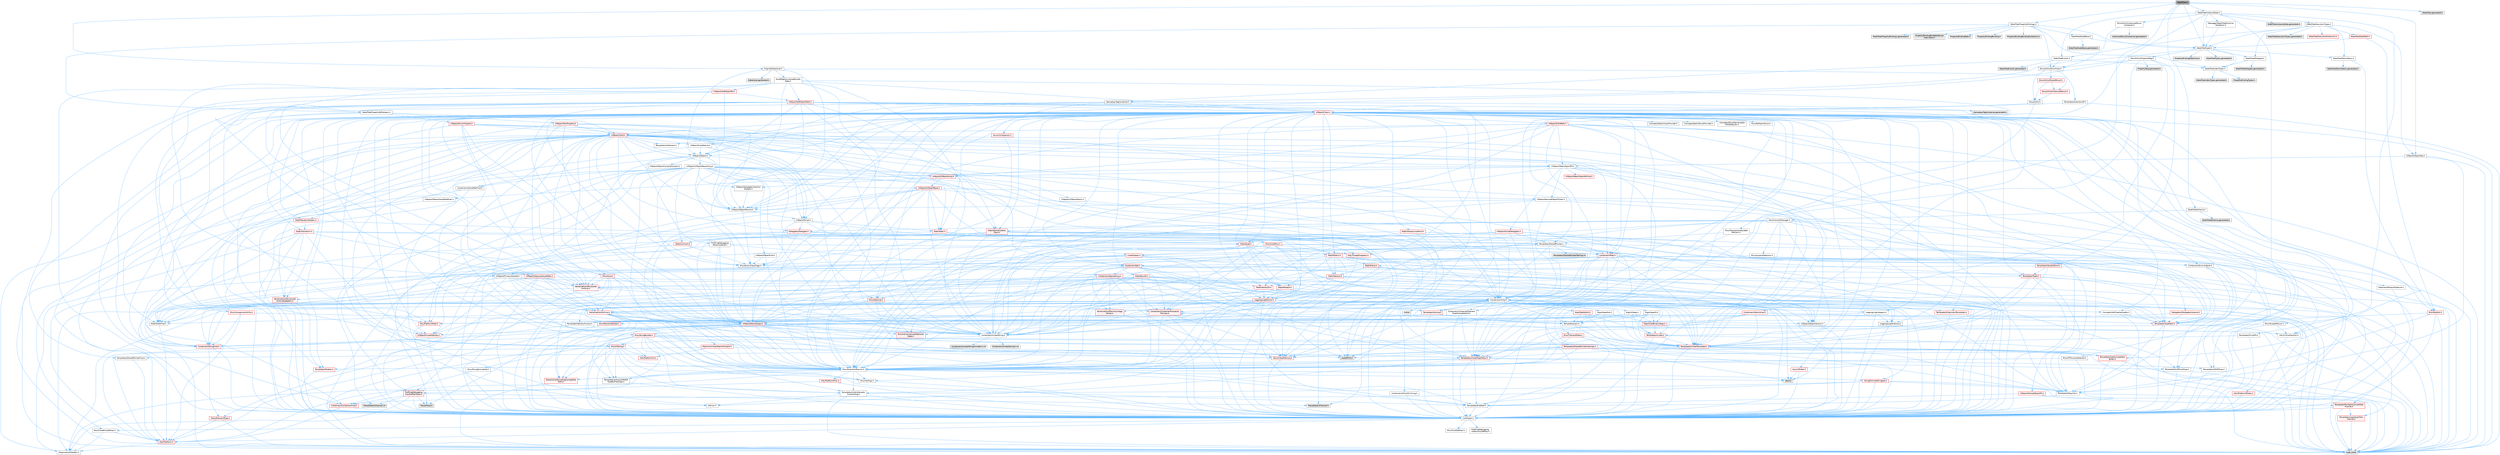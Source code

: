 digraph "StateTree.h"
{
 // INTERACTIVE_SVG=YES
 // LATEX_PDF_SIZE
  bgcolor="transparent";
  edge [fontname=Helvetica,fontsize=10,labelfontname=Helvetica,labelfontsize=10];
  node [fontname=Helvetica,fontsize=10,shape=box,height=0.2,width=0.4];
  Node1 [id="Node000001",label="StateTree.h",height=0.2,width=0.4,color="gray40", fillcolor="grey60", style="filled", fontcolor="black",tooltip=" "];
  Node1 -> Node2 [id="edge1_Node000001_Node000002",color="steelblue1",style="solid",tooltip=" "];
  Node2 [id="Node000002",label="Engine/DataAsset.h",height=0.2,width=0.4,color="grey40", fillcolor="white", style="filled",URL="$dd/d05/DataAsset_8h.html",tooltip=" "];
  Node2 -> Node3 [id="edge2_Node000002_Node000003",color="steelblue1",style="solid",tooltip=" "];
  Node3 [id="Node000003",label="UObject/ObjectMacros.h",height=0.2,width=0.4,color="grey40", fillcolor="white", style="filled",URL="$d8/d8d/ObjectMacros_8h.html",tooltip=" "];
  Node3 -> Node4 [id="edge3_Node000003_Node000004",color="steelblue1",style="solid",tooltip=" "];
  Node4 [id="Node000004",label="Misc/EnumClassFlags.h",height=0.2,width=0.4,color="grey40", fillcolor="white", style="filled",URL="$d8/de7/EnumClassFlags_8h.html",tooltip=" "];
  Node3 -> Node5 [id="edge4_Node000003_Node000005",color="steelblue1",style="solid",tooltip=" "];
  Node5 [id="Node000005",label="UObject/Script.h",height=0.2,width=0.4,color="grey40", fillcolor="white", style="filled",URL="$de/dc6/Script_8h.html",tooltip=" "];
  Node5 -> Node6 [id="edge5_Node000005_Node000006",color="steelblue1",style="solid",tooltip=" "];
  Node6 [id="Node000006",label="Delegates/Delegate.h",height=0.2,width=0.4,color="red", fillcolor="#FFF0F0", style="filled",URL="$d4/d80/Delegate_8h.html",tooltip=" "];
  Node6 -> Node7 [id="edge6_Node000006_Node000007",color="steelblue1",style="solid",tooltip=" "];
  Node7 [id="Node000007",label="CoreTypes.h",height=0.2,width=0.4,color="grey40", fillcolor="white", style="filled",URL="$dc/dec/CoreTypes_8h.html",tooltip=" "];
  Node7 -> Node8 [id="edge7_Node000007_Node000008",color="steelblue1",style="solid",tooltip=" "];
  Node8 [id="Node000008",label="HAL/Platform.h",height=0.2,width=0.4,color="red", fillcolor="#FFF0F0", style="filled",URL="$d9/dd0/Platform_8h.html",tooltip=" "];
  Node8 -> Node11 [id="edge8_Node000008_Node000011",color="steelblue1",style="solid",tooltip=" "];
  Node11 [id="Node000011",label="type_traits",height=0.2,width=0.4,color="grey60", fillcolor="#E0E0E0", style="filled",tooltip=" "];
  Node8 -> Node12 [id="edge9_Node000008_Node000012",color="steelblue1",style="solid",tooltip=" "];
  Node12 [id="Node000012",label="PreprocessorHelpers.h",height=0.2,width=0.4,color="grey40", fillcolor="white", style="filled",URL="$db/ddb/PreprocessorHelpers_8h.html",tooltip=" "];
  Node7 -> Node18 [id="edge10_Node000007_Node000018",color="steelblue1",style="solid",tooltip=" "];
  Node18 [id="Node000018",label="ProfilingDebugging\l/UMemoryDefines.h",height=0.2,width=0.4,color="grey40", fillcolor="white", style="filled",URL="$d2/da2/UMemoryDefines_8h.html",tooltip=" "];
  Node7 -> Node19 [id="edge11_Node000007_Node000019",color="steelblue1",style="solid",tooltip=" "];
  Node19 [id="Node000019",label="Misc/CoreMiscDefines.h",height=0.2,width=0.4,color="grey40", fillcolor="white", style="filled",URL="$da/d38/CoreMiscDefines_8h.html",tooltip=" "];
  Node19 -> Node8 [id="edge12_Node000019_Node000008",color="steelblue1",style="solid",tooltip=" "];
  Node19 -> Node12 [id="edge13_Node000019_Node000012",color="steelblue1",style="solid",tooltip=" "];
  Node7 -> Node20 [id="edge14_Node000007_Node000020",color="steelblue1",style="solid",tooltip=" "];
  Node20 [id="Node000020",label="Misc/CoreDefines.h",height=0.2,width=0.4,color="grey40", fillcolor="white", style="filled",URL="$d3/dd2/CoreDefines_8h.html",tooltip=" "];
  Node6 -> Node21 [id="edge15_Node000006_Node000021",color="steelblue1",style="solid",tooltip=" "];
  Node21 [id="Node000021",label="Misc/AssertionMacros.h",height=0.2,width=0.4,color="grey40", fillcolor="white", style="filled",URL="$d0/dfa/AssertionMacros_8h.html",tooltip=" "];
  Node21 -> Node7 [id="edge16_Node000021_Node000007",color="steelblue1",style="solid",tooltip=" "];
  Node21 -> Node8 [id="edge17_Node000021_Node000008",color="steelblue1",style="solid",tooltip=" "];
  Node21 -> Node22 [id="edge18_Node000021_Node000022",color="steelblue1",style="solid",tooltip=" "];
  Node22 [id="Node000022",label="HAL/PlatformMisc.h",height=0.2,width=0.4,color="red", fillcolor="#FFF0F0", style="filled",URL="$d0/df5/PlatformMisc_8h.html",tooltip=" "];
  Node22 -> Node7 [id="edge19_Node000022_Node000007",color="steelblue1",style="solid",tooltip=" "];
  Node22 -> Node49 [id="edge20_Node000022_Node000049",color="steelblue1",style="solid",tooltip=" "];
  Node49 [id="Node000049",label="ProfilingDebugging\l/CpuProfilerTrace.h",height=0.2,width=0.4,color="red", fillcolor="#FFF0F0", style="filled",URL="$da/dcb/CpuProfilerTrace_8h.html",tooltip=" "];
  Node49 -> Node7 [id="edge21_Node000049_Node000007",color="steelblue1",style="solid",tooltip=" "];
  Node49 -> Node30 [id="edge22_Node000049_Node000030",color="steelblue1",style="solid",tooltip=" "];
  Node30 [id="Node000030",label="Containers/ContainersFwd.h",height=0.2,width=0.4,color="red", fillcolor="#FFF0F0", style="filled",URL="$d4/d0a/ContainersFwd_8h.html",tooltip=" "];
  Node30 -> Node8 [id="edge23_Node000030_Node000008",color="steelblue1",style="solid",tooltip=" "];
  Node30 -> Node7 [id="edge24_Node000030_Node000007",color="steelblue1",style="solid",tooltip=" "];
  Node49 -> Node12 [id="edge25_Node000049_Node000012",color="steelblue1",style="solid",tooltip=" "];
  Node49 -> Node54 [id="edge26_Node000049_Node000054",color="steelblue1",style="solid",tooltip=" "];
  Node54 [id="Node000054",label="Trace/Detail/Channel.h",height=0.2,width=0.4,color="grey60", fillcolor="#E0E0E0", style="filled",tooltip=" "];
  Node49 -> Node55 [id="edge27_Node000049_Node000055",color="steelblue1",style="solid",tooltip=" "];
  Node55 [id="Node000055",label="Trace/Detail/Channel.inl",height=0.2,width=0.4,color="grey60", fillcolor="#E0E0E0", style="filled",tooltip=" "];
  Node49 -> Node56 [id="edge28_Node000049_Node000056",color="steelblue1",style="solid",tooltip=" "];
  Node56 [id="Node000056",label="Trace/Trace.h",height=0.2,width=0.4,color="grey60", fillcolor="#E0E0E0", style="filled",tooltip=" "];
  Node21 -> Node12 [id="edge29_Node000021_Node000012",color="steelblue1",style="solid",tooltip=" "];
  Node21 -> Node57 [id="edge30_Node000021_Node000057",color="steelblue1",style="solid",tooltip=" "];
  Node57 [id="Node000057",label="Templates/EnableIf.h",height=0.2,width=0.4,color="grey40", fillcolor="white", style="filled",URL="$d7/d60/EnableIf_8h.html",tooltip=" "];
  Node57 -> Node7 [id="edge31_Node000057_Node000007",color="steelblue1",style="solid",tooltip=" "];
  Node21 -> Node58 [id="edge32_Node000021_Node000058",color="steelblue1",style="solid",tooltip=" "];
  Node58 [id="Node000058",label="Templates/IsArrayOrRefOf\lTypeByPredicate.h",height=0.2,width=0.4,color="grey40", fillcolor="white", style="filled",URL="$d6/da1/IsArrayOrRefOfTypeByPredicate_8h.html",tooltip=" "];
  Node58 -> Node7 [id="edge33_Node000058_Node000007",color="steelblue1",style="solid",tooltip=" "];
  Node21 -> Node59 [id="edge34_Node000021_Node000059",color="steelblue1",style="solid",tooltip=" "];
  Node59 [id="Node000059",label="Templates/IsValidVariadic\lFunctionArg.h",height=0.2,width=0.4,color="grey40", fillcolor="white", style="filled",URL="$d0/dc8/IsValidVariadicFunctionArg_8h.html",tooltip=" "];
  Node59 -> Node7 [id="edge35_Node000059_Node000007",color="steelblue1",style="solid",tooltip=" "];
  Node59 -> Node60 [id="edge36_Node000059_Node000060",color="steelblue1",style="solid",tooltip=" "];
  Node60 [id="Node000060",label="IsEnum.h",height=0.2,width=0.4,color="grey40", fillcolor="white", style="filled",URL="$d4/de5/IsEnum_8h.html",tooltip=" "];
  Node59 -> Node11 [id="edge37_Node000059_Node000011",color="steelblue1",style="solid",tooltip=" "];
  Node21 -> Node61 [id="edge38_Node000021_Node000061",color="steelblue1",style="solid",tooltip=" "];
  Node61 [id="Node000061",label="Traits/IsCharEncodingCompatible\lWith.h",height=0.2,width=0.4,color="red", fillcolor="#FFF0F0", style="filled",URL="$df/dd1/IsCharEncodingCompatibleWith_8h.html",tooltip=" "];
  Node61 -> Node11 [id="edge39_Node000061_Node000011",color="steelblue1",style="solid",tooltip=" "];
  Node21 -> Node63 [id="edge40_Node000021_Node000063",color="steelblue1",style="solid",tooltip=" "];
  Node63 [id="Node000063",label="Misc/VarArgs.h",height=0.2,width=0.4,color="grey40", fillcolor="white", style="filled",URL="$d5/d6f/VarArgs_8h.html",tooltip=" "];
  Node63 -> Node7 [id="edge41_Node000063_Node000007",color="steelblue1",style="solid",tooltip=" "];
  Node21 -> Node64 [id="edge42_Node000021_Node000064",color="steelblue1",style="solid",tooltip=" "];
  Node64 [id="Node000064",label="String/FormatStringSan.h",height=0.2,width=0.4,color="red", fillcolor="#FFF0F0", style="filled",URL="$d3/d8b/FormatStringSan_8h.html",tooltip=" "];
  Node64 -> Node11 [id="edge43_Node000064_Node000011",color="steelblue1",style="solid",tooltip=" "];
  Node64 -> Node7 [id="edge44_Node000064_Node000007",color="steelblue1",style="solid",tooltip=" "];
  Node64 -> Node65 [id="edge45_Node000064_Node000065",color="steelblue1",style="solid",tooltip=" "];
  Node65 [id="Node000065",label="Templates/Requires.h",height=0.2,width=0.4,color="grey40", fillcolor="white", style="filled",URL="$dc/d96/Requires_8h.html",tooltip=" "];
  Node65 -> Node57 [id="edge46_Node000065_Node000057",color="steelblue1",style="solid",tooltip=" "];
  Node65 -> Node11 [id="edge47_Node000065_Node000011",color="steelblue1",style="solid",tooltip=" "];
  Node64 -> Node59 [id="edge48_Node000064_Node000059",color="steelblue1",style="solid",tooltip=" "];
  Node64 -> Node30 [id="edge49_Node000064_Node000030",color="steelblue1",style="solid",tooltip=" "];
  Node21 -> Node70 [id="edge50_Node000021_Node000070",color="steelblue1",style="solid",tooltip=" "];
  Node70 [id="Node000070",label="atomic",height=0.2,width=0.4,color="grey60", fillcolor="#E0E0E0", style="filled",tooltip=" "];
  Node6 -> Node71 [id="edge51_Node000006_Node000071",color="steelblue1",style="solid",tooltip=" "];
  Node71 [id="Node000071",label="UObject/NameTypes.h",height=0.2,width=0.4,color="red", fillcolor="#FFF0F0", style="filled",URL="$d6/d35/NameTypes_8h.html",tooltip=" "];
  Node71 -> Node7 [id="edge52_Node000071_Node000007",color="steelblue1",style="solid",tooltip=" "];
  Node71 -> Node21 [id="edge53_Node000071_Node000021",color="steelblue1",style="solid",tooltip=" "];
  Node71 -> Node72 [id="edge54_Node000071_Node000072",color="steelblue1",style="solid",tooltip=" "];
  Node72 [id="Node000072",label="HAL/UnrealMemory.h",height=0.2,width=0.4,color="red", fillcolor="#FFF0F0", style="filled",URL="$d9/d96/UnrealMemory_8h.html",tooltip=" "];
  Node72 -> Node7 [id="edge55_Node000072_Node000007",color="steelblue1",style="solid",tooltip=" "];
  Node71 -> Node93 [id="edge56_Node000071_Node000093",color="steelblue1",style="solid",tooltip=" "];
  Node93 [id="Node000093",label="Templates/UnrealTypeTraits.h",height=0.2,width=0.4,color="red", fillcolor="#FFF0F0", style="filled",URL="$d2/d2d/UnrealTypeTraits_8h.html",tooltip=" "];
  Node93 -> Node7 [id="edge57_Node000093_Node000007",color="steelblue1",style="solid",tooltip=" "];
  Node93 -> Node21 [id="edge58_Node000093_Node000021",color="steelblue1",style="solid",tooltip=" "];
  Node93 -> Node57 [id="edge59_Node000093_Node000057",color="steelblue1",style="solid",tooltip=" "];
  Node93 -> Node60 [id="edge60_Node000093_Node000060",color="steelblue1",style="solid",tooltip=" "];
  Node93 -> Node95 [id="edge61_Node000093_Node000095",color="steelblue1",style="solid",tooltip=" "];
  Node95 [id="Node000095",label="Templates/Models.h",height=0.2,width=0.4,color="red", fillcolor="#FFF0F0", style="filled",URL="$d3/d0c/Models_8h.html",tooltip=" "];
  Node93 -> Node96 [id="edge62_Node000093_Node000096",color="steelblue1",style="solid",tooltip=" "];
  Node96 [id="Node000096",label="Templates/IsPODType.h",height=0.2,width=0.4,color="grey40", fillcolor="white", style="filled",URL="$d7/db1/IsPODType_8h.html",tooltip=" "];
  Node96 -> Node7 [id="edge63_Node000096_Node000007",color="steelblue1",style="solid",tooltip=" "];
  Node93 -> Node97 [id="edge64_Node000093_Node000097",color="steelblue1",style="solid",tooltip=" "];
  Node97 [id="Node000097",label="Templates/IsUECoreType.h",height=0.2,width=0.4,color="grey40", fillcolor="white", style="filled",URL="$d1/db8/IsUECoreType_8h.html",tooltip=" "];
  Node97 -> Node7 [id="edge65_Node000097_Node000007",color="steelblue1",style="solid",tooltip=" "];
  Node97 -> Node11 [id="edge66_Node000097_Node000011",color="steelblue1",style="solid",tooltip=" "];
  Node71 -> Node98 [id="edge67_Node000071_Node000098",color="steelblue1",style="solid",tooltip=" "];
  Node98 [id="Node000098",label="Templates/UnrealTemplate.h",height=0.2,width=0.4,color="red", fillcolor="#FFF0F0", style="filled",URL="$d4/d24/UnrealTemplate_8h.html",tooltip=" "];
  Node98 -> Node7 [id="edge68_Node000098_Node000007",color="steelblue1",style="solid",tooltip=" "];
  Node98 -> Node72 [id="edge69_Node000098_Node000072",color="steelblue1",style="solid",tooltip=" "];
  Node98 -> Node93 [id="edge70_Node000098_Node000093",color="steelblue1",style="solid",tooltip=" "];
  Node98 -> Node65 [id="edge71_Node000098_Node000065",color="steelblue1",style="solid",tooltip=" "];
  Node98 -> Node102 [id="edge72_Node000098_Node000102",color="steelblue1",style="solid",tooltip=" "];
  Node102 [id="Node000102",label="Templates/TypeCompatible\lBytes.h",height=0.2,width=0.4,color="red", fillcolor="#FFF0F0", style="filled",URL="$df/d0a/TypeCompatibleBytes_8h.html",tooltip=" "];
  Node102 -> Node7 [id="edge73_Node000102_Node000007",color="steelblue1",style="solid",tooltip=" "];
  Node102 -> Node11 [id="edge74_Node000102_Node000011",color="steelblue1",style="solid",tooltip=" "];
  Node98 -> Node11 [id="edge75_Node000098_Node000011",color="steelblue1",style="solid",tooltip=" "];
  Node71 -> Node104 [id="edge76_Node000071_Node000104",color="steelblue1",style="solid",tooltip=" "];
  Node104 [id="Node000104",label="Containers/UnrealString.h",height=0.2,width=0.4,color="grey40", fillcolor="white", style="filled",URL="$d5/dba/UnrealString_8h.html",tooltip=" "];
  Node104 -> Node105 [id="edge77_Node000104_Node000105",color="steelblue1",style="solid",tooltip=" "];
  Node105 [id="Node000105",label="Containers/UnrealStringIncludes.h.inl",height=0.2,width=0.4,color="grey60", fillcolor="#E0E0E0", style="filled",tooltip=" "];
  Node104 -> Node106 [id="edge78_Node000104_Node000106",color="steelblue1",style="solid",tooltip=" "];
  Node106 [id="Node000106",label="Containers/UnrealString.h.inl",height=0.2,width=0.4,color="grey60", fillcolor="#E0E0E0", style="filled",tooltip=" "];
  Node104 -> Node107 [id="edge79_Node000104_Node000107",color="steelblue1",style="solid",tooltip=" "];
  Node107 [id="Node000107",label="Misc/StringFormatArg.h",height=0.2,width=0.4,color="grey40", fillcolor="white", style="filled",URL="$d2/d16/StringFormatArg_8h.html",tooltip=" "];
  Node107 -> Node30 [id="edge80_Node000107_Node000030",color="steelblue1",style="solid",tooltip=" "];
  Node71 -> Node108 [id="edge81_Node000071_Node000108",color="steelblue1",style="solid",tooltip=" "];
  Node108 [id="Node000108",label="HAL/CriticalSection.h",height=0.2,width=0.4,color="grey40", fillcolor="white", style="filled",URL="$d6/d90/CriticalSection_8h.html",tooltip=" "];
  Node108 -> Node109 [id="edge82_Node000108_Node000109",color="steelblue1",style="solid",tooltip=" "];
  Node109 [id="Node000109",label="HAL/PlatformMutex.h",height=0.2,width=0.4,color="red", fillcolor="#FFF0F0", style="filled",URL="$d9/d0b/PlatformMutex_8h.html",tooltip=" "];
  Node109 -> Node7 [id="edge83_Node000109_Node000007",color="steelblue1",style="solid",tooltip=" "];
  Node71 -> Node24 [id="edge84_Node000071_Node000024",color="steelblue1",style="solid",tooltip=" "];
  Node24 [id="Node000024",label="Containers/StringFwd.h",height=0.2,width=0.4,color="red", fillcolor="#FFF0F0", style="filled",URL="$df/d37/StringFwd_8h.html",tooltip=" "];
  Node24 -> Node7 [id="edge85_Node000024_Node000007",color="steelblue1",style="solid",tooltip=" "];
  Node24 -> Node25 [id="edge86_Node000024_Node000025",color="steelblue1",style="solid",tooltip=" "];
  Node25 [id="Node000025",label="Traits/ElementType.h",height=0.2,width=0.4,color="red", fillcolor="#FFF0F0", style="filled",URL="$d5/d4f/ElementType_8h.html",tooltip=" "];
  Node25 -> Node8 [id="edge87_Node000025_Node000008",color="steelblue1",style="solid",tooltip=" "];
  Node25 -> Node11 [id="edge88_Node000025_Node000011",color="steelblue1",style="solid",tooltip=" "];
  Node71 -> Node176 [id="edge89_Node000071_Node000176",color="steelblue1",style="solid",tooltip=" "];
  Node176 [id="Node000176",label="UObject/UnrealNames.h",height=0.2,width=0.4,color="red", fillcolor="#FFF0F0", style="filled",URL="$d8/db1/UnrealNames_8h.html",tooltip=" "];
  Node176 -> Node7 [id="edge90_Node000176_Node000007",color="steelblue1",style="solid",tooltip=" "];
  Node71 -> Node125 [id="edge91_Node000071_Node000125",color="steelblue1",style="solid",tooltip=" "];
  Node125 [id="Node000125",label="Misc/IntrusiveUnsetOptional\lState.h",height=0.2,width=0.4,color="red", fillcolor="#FFF0F0", style="filled",URL="$d2/d0a/IntrusiveUnsetOptionalState_8h.html",tooltip=" "];
  Node71 -> Node178 [id="edge92_Node000071_Node000178",color="steelblue1",style="solid",tooltip=" "];
  Node178 [id="Node000178",label="Misc/StringBuilder.h",height=0.2,width=0.4,color="red", fillcolor="#FFF0F0", style="filled",URL="$d4/d52/StringBuilder_8h.html",tooltip=" "];
  Node178 -> Node24 [id="edge93_Node000178_Node000024",color="steelblue1",style="solid",tooltip=" "];
  Node178 -> Node7 [id="edge94_Node000178_Node000007",color="steelblue1",style="solid",tooltip=" "];
  Node178 -> Node72 [id="edge95_Node000178_Node000072",color="steelblue1",style="solid",tooltip=" "];
  Node178 -> Node21 [id="edge96_Node000178_Node000021",color="steelblue1",style="solid",tooltip=" "];
  Node178 -> Node148 [id="edge97_Node000178_Node000148",color="steelblue1",style="solid",tooltip=" "];
  Node148 [id="Node000148",label="Misc/CString.h",height=0.2,width=0.4,color="red", fillcolor="#FFF0F0", style="filled",URL="$d2/d49/CString_8h.html",tooltip=" "];
  Node148 -> Node7 [id="edge98_Node000148_Node000007",color="steelblue1",style="solid",tooltip=" "];
  Node148 -> Node34 [id="edge99_Node000148_Node000034",color="steelblue1",style="solid",tooltip=" "];
  Node34 [id="Node000034",label="HAL/PlatformCrt.h",height=0.2,width=0.4,color="red", fillcolor="#FFF0F0", style="filled",URL="$d8/d75/PlatformCrt_8h.html",tooltip=" "];
  Node148 -> Node21 [id="edge100_Node000148_Node000021",color="steelblue1",style="solid",tooltip=" "];
  Node148 -> Node63 [id="edge101_Node000148_Node000063",color="steelblue1",style="solid",tooltip=" "];
  Node148 -> Node58 [id="edge102_Node000148_Node000058",color="steelblue1",style="solid",tooltip=" "];
  Node148 -> Node59 [id="edge103_Node000148_Node000059",color="steelblue1",style="solid",tooltip=" "];
  Node148 -> Node61 [id="edge104_Node000148_Node000061",color="steelblue1",style="solid",tooltip=" "];
  Node178 -> Node57 [id="edge105_Node000178_Node000057",color="steelblue1",style="solid",tooltip=" "];
  Node178 -> Node58 [id="edge106_Node000178_Node000058",color="steelblue1",style="solid",tooltip=" "];
  Node178 -> Node59 [id="edge107_Node000178_Node000059",color="steelblue1",style="solid",tooltip=" "];
  Node178 -> Node65 [id="edge108_Node000178_Node000065",color="steelblue1",style="solid",tooltip=" "];
  Node178 -> Node98 [id="edge109_Node000178_Node000098",color="steelblue1",style="solid",tooltip=" "];
  Node178 -> Node93 [id="edge110_Node000178_Node000093",color="steelblue1",style="solid",tooltip=" "];
  Node178 -> Node61 [id="edge111_Node000178_Node000061",color="steelblue1",style="solid",tooltip=" "];
  Node178 -> Node11 [id="edge112_Node000178_Node000011",color="steelblue1",style="solid",tooltip=" "];
  Node71 -> Node56 [id="edge113_Node000071_Node000056",color="steelblue1",style="solid",tooltip=" "];
  Node6 -> Node184 [id="edge114_Node000006_Node000184",color="steelblue1",style="solid",tooltip=" "];
  Node184 [id="Node000184",label="Templates/SharedPointer.h",height=0.2,width=0.4,color="grey40", fillcolor="white", style="filled",URL="$d2/d17/SharedPointer_8h.html",tooltip=" "];
  Node184 -> Node7 [id="edge115_Node000184_Node000007",color="steelblue1",style="solid",tooltip=" "];
  Node184 -> Node125 [id="edge116_Node000184_Node000125",color="steelblue1",style="solid",tooltip=" "];
  Node184 -> Node185 [id="edge117_Node000184_Node000185",color="steelblue1",style="solid",tooltip=" "];
  Node185 [id="Node000185",label="Templates/PointerIsConvertible\lFromTo.h",height=0.2,width=0.4,color="red", fillcolor="#FFF0F0", style="filled",URL="$d6/d65/PointerIsConvertibleFromTo_8h.html",tooltip=" "];
  Node185 -> Node7 [id="edge118_Node000185_Node000007",color="steelblue1",style="solid",tooltip=" "];
  Node185 -> Node169 [id="edge119_Node000185_Node000169",color="steelblue1",style="solid",tooltip=" "];
  Node169 [id="Node000169",label="Templates/LosesQualifiers\lFromTo.h",height=0.2,width=0.4,color="red", fillcolor="#FFF0F0", style="filled",URL="$d2/db3/LosesQualifiersFromTo_8h.html",tooltip=" "];
  Node169 -> Node11 [id="edge120_Node000169_Node000011",color="steelblue1",style="solid",tooltip=" "];
  Node185 -> Node11 [id="edge121_Node000185_Node000011",color="steelblue1",style="solid",tooltip=" "];
  Node184 -> Node21 [id="edge122_Node000184_Node000021",color="steelblue1",style="solid",tooltip=" "];
  Node184 -> Node72 [id="edge123_Node000184_Node000072",color="steelblue1",style="solid",tooltip=" "];
  Node184 -> Node124 [id="edge124_Node000184_Node000124",color="steelblue1",style="solid",tooltip=" "];
  Node124 [id="Node000124",label="Containers/Array.h",height=0.2,width=0.4,color="grey40", fillcolor="white", style="filled",URL="$df/dd0/Array_8h.html",tooltip=" "];
  Node124 -> Node7 [id="edge125_Node000124_Node000007",color="steelblue1",style="solid",tooltip=" "];
  Node124 -> Node21 [id="edge126_Node000124_Node000021",color="steelblue1",style="solid",tooltip=" "];
  Node124 -> Node125 [id="edge127_Node000124_Node000125",color="steelblue1",style="solid",tooltip=" "];
  Node124 -> Node127 [id="edge128_Node000124_Node000127",color="steelblue1",style="solid",tooltip=" "];
  Node127 [id="Node000127",label="Misc/ReverseIterate.h",height=0.2,width=0.4,color="red", fillcolor="#FFF0F0", style="filled",URL="$db/de3/ReverseIterate_8h.html",tooltip=" "];
  Node127 -> Node8 [id="edge129_Node000127_Node000008",color="steelblue1",style="solid",tooltip=" "];
  Node124 -> Node72 [id="edge130_Node000124_Node000072",color="steelblue1",style="solid",tooltip=" "];
  Node124 -> Node93 [id="edge131_Node000124_Node000093",color="steelblue1",style="solid",tooltip=" "];
  Node124 -> Node98 [id="edge132_Node000124_Node000098",color="steelblue1",style="solid",tooltip=" "];
  Node124 -> Node129 [id="edge133_Node000124_Node000129",color="steelblue1",style="solid",tooltip=" "];
  Node129 [id="Node000129",label="Containers/AllowShrinking.h",height=0.2,width=0.4,color="grey40", fillcolor="white", style="filled",URL="$d7/d1a/AllowShrinking_8h.html",tooltip=" "];
  Node129 -> Node7 [id="edge134_Node000129_Node000007",color="steelblue1",style="solid",tooltip=" "];
  Node124 -> Node112 [id="edge135_Node000124_Node000112",color="steelblue1",style="solid",tooltip=" "];
  Node112 [id="Node000112",label="Containers/ContainerAllocation\lPolicies.h",height=0.2,width=0.4,color="red", fillcolor="#FFF0F0", style="filled",URL="$d7/dff/ContainerAllocationPolicies_8h.html",tooltip=" "];
  Node112 -> Node7 [id="edge136_Node000112_Node000007",color="steelblue1",style="solid",tooltip=" "];
  Node112 -> Node112 [id="edge137_Node000112_Node000112",color="steelblue1",style="solid",tooltip=" "];
  Node112 -> Node114 [id="edge138_Node000112_Node000114",color="steelblue1",style="solid",tooltip=" "];
  Node114 [id="Node000114",label="HAL/PlatformMath.h",height=0.2,width=0.4,color="red", fillcolor="#FFF0F0", style="filled",URL="$dc/d53/PlatformMath_8h.html",tooltip=" "];
  Node114 -> Node7 [id="edge139_Node000114_Node000007",color="steelblue1",style="solid",tooltip=" "];
  Node112 -> Node72 [id="edge140_Node000112_Node000072",color="steelblue1",style="solid",tooltip=" "];
  Node112 -> Node21 [id="edge141_Node000112_Node000021",color="steelblue1",style="solid",tooltip=" "];
  Node112 -> Node102 [id="edge142_Node000112_Node000102",color="steelblue1",style="solid",tooltip=" "];
  Node112 -> Node11 [id="edge143_Node000112_Node000011",color="steelblue1",style="solid",tooltip=" "];
  Node124 -> Node130 [id="edge144_Node000124_Node000130",color="steelblue1",style="solid",tooltip=" "];
  Node130 [id="Node000130",label="Containers/ContainerElement\lTypeCompatibility.h",height=0.2,width=0.4,color="grey40", fillcolor="white", style="filled",URL="$df/ddf/ContainerElementTypeCompatibility_8h.html",tooltip=" "];
  Node130 -> Node7 [id="edge145_Node000130_Node000007",color="steelblue1",style="solid",tooltip=" "];
  Node130 -> Node93 [id="edge146_Node000130_Node000093",color="steelblue1",style="solid",tooltip=" "];
  Node124 -> Node131 [id="edge147_Node000124_Node000131",color="steelblue1",style="solid",tooltip=" "];
  Node131 [id="Node000131",label="Serialization/Archive.h",height=0.2,width=0.4,color="red", fillcolor="#FFF0F0", style="filled",URL="$d7/d3b/Archive_8h.html",tooltip=" "];
  Node131 -> Node7 [id="edge148_Node000131_Node000007",color="steelblue1",style="solid",tooltip=" "];
  Node131 -> Node31 [id="edge149_Node000131_Node000031",color="steelblue1",style="solid",tooltip=" "];
  Node31 [id="Node000031",label="Math/MathFwd.h",height=0.2,width=0.4,color="grey40", fillcolor="white", style="filled",URL="$d2/d10/MathFwd_8h.html",tooltip=" "];
  Node31 -> Node8 [id="edge150_Node000031_Node000008",color="steelblue1",style="solid",tooltip=" "];
  Node131 -> Node21 [id="edge151_Node000131_Node000021",color="steelblue1",style="solid",tooltip=" "];
  Node131 -> Node63 [id="edge152_Node000131_Node000063",color="steelblue1",style="solid",tooltip=" "];
  Node131 -> Node57 [id="edge153_Node000131_Node000057",color="steelblue1",style="solid",tooltip=" "];
  Node131 -> Node58 [id="edge154_Node000131_Node000058",color="steelblue1",style="solid",tooltip=" "];
  Node131 -> Node59 [id="edge155_Node000131_Node000059",color="steelblue1",style="solid",tooltip=" "];
  Node131 -> Node98 [id="edge156_Node000131_Node000098",color="steelblue1",style="solid",tooltip=" "];
  Node131 -> Node61 [id="edge157_Node000131_Node000061",color="steelblue1",style="solid",tooltip=" "];
  Node131 -> Node140 [id="edge158_Node000131_Node000140",color="steelblue1",style="solid",tooltip=" "];
  Node140 [id="Node000140",label="UObject/ObjectVersion.h",height=0.2,width=0.4,color="grey40", fillcolor="white", style="filled",URL="$da/d63/ObjectVersion_8h.html",tooltip=" "];
  Node140 -> Node7 [id="edge159_Node000140_Node000007",color="steelblue1",style="solid",tooltip=" "];
  Node124 -> Node141 [id="edge160_Node000124_Node000141",color="steelblue1",style="solid",tooltip=" "];
  Node141 [id="Node000141",label="Serialization/MemoryImage\lWriter.h",height=0.2,width=0.4,color="red", fillcolor="#FFF0F0", style="filled",URL="$d0/d08/MemoryImageWriter_8h.html",tooltip=" "];
  Node141 -> Node7 [id="edge161_Node000141_Node000007",color="steelblue1",style="solid",tooltip=" "];
  Node124 -> Node155 [id="edge162_Node000124_Node000155",color="steelblue1",style="solid",tooltip=" "];
  Node155 [id="Node000155",label="Algo/Heapify.h",height=0.2,width=0.4,color="grey40", fillcolor="white", style="filled",URL="$d0/d2a/Heapify_8h.html",tooltip=" "];
  Node155 -> Node156 [id="edge163_Node000155_Node000156",color="steelblue1",style="solid",tooltip=" "];
  Node156 [id="Node000156",label="Algo/Impl/BinaryHeap.h",height=0.2,width=0.4,color="red", fillcolor="#FFF0F0", style="filled",URL="$d7/da3/Algo_2Impl_2BinaryHeap_8h.html",tooltip=" "];
  Node156 -> Node157 [id="edge164_Node000156_Node000157",color="steelblue1",style="solid",tooltip=" "];
  Node157 [id="Node000157",label="Templates/Invoke.h",height=0.2,width=0.4,color="red", fillcolor="#FFF0F0", style="filled",URL="$d7/deb/Invoke_8h.html",tooltip=" "];
  Node157 -> Node7 [id="edge165_Node000157_Node000007",color="steelblue1",style="solid",tooltip=" "];
  Node157 -> Node98 [id="edge166_Node000157_Node000098",color="steelblue1",style="solid",tooltip=" "];
  Node157 -> Node11 [id="edge167_Node000157_Node000011",color="steelblue1",style="solid",tooltip=" "];
  Node156 -> Node11 [id="edge168_Node000156_Node000011",color="steelblue1",style="solid",tooltip=" "];
  Node155 -> Node161 [id="edge169_Node000155_Node000161",color="steelblue1",style="solid",tooltip=" "];
  Node161 [id="Node000161",label="Templates/IdentityFunctor.h",height=0.2,width=0.4,color="grey40", fillcolor="white", style="filled",URL="$d7/d2e/IdentityFunctor_8h.html",tooltip=" "];
  Node161 -> Node8 [id="edge170_Node000161_Node000008",color="steelblue1",style="solid",tooltip=" "];
  Node155 -> Node157 [id="edge171_Node000155_Node000157",color="steelblue1",style="solid",tooltip=" "];
  Node155 -> Node162 [id="edge172_Node000155_Node000162",color="steelblue1",style="solid",tooltip=" "];
  Node162 [id="Node000162",label="Templates/Less.h",height=0.2,width=0.4,color="grey40", fillcolor="white", style="filled",URL="$de/dc8/Less_8h.html",tooltip=" "];
  Node162 -> Node7 [id="edge173_Node000162_Node000007",color="steelblue1",style="solid",tooltip=" "];
  Node162 -> Node98 [id="edge174_Node000162_Node000098",color="steelblue1",style="solid",tooltip=" "];
  Node155 -> Node98 [id="edge175_Node000155_Node000098",color="steelblue1",style="solid",tooltip=" "];
  Node124 -> Node163 [id="edge176_Node000124_Node000163",color="steelblue1",style="solid",tooltip=" "];
  Node163 [id="Node000163",label="Algo/HeapSort.h",height=0.2,width=0.4,color="grey40", fillcolor="white", style="filled",URL="$d3/d92/HeapSort_8h.html",tooltip=" "];
  Node163 -> Node156 [id="edge177_Node000163_Node000156",color="steelblue1",style="solid",tooltip=" "];
  Node163 -> Node161 [id="edge178_Node000163_Node000161",color="steelblue1",style="solid",tooltip=" "];
  Node163 -> Node162 [id="edge179_Node000163_Node000162",color="steelblue1",style="solid",tooltip=" "];
  Node163 -> Node98 [id="edge180_Node000163_Node000098",color="steelblue1",style="solid",tooltip=" "];
  Node124 -> Node164 [id="edge181_Node000124_Node000164",color="steelblue1",style="solid",tooltip=" "];
  Node164 [id="Node000164",label="Algo/IsHeap.h",height=0.2,width=0.4,color="grey40", fillcolor="white", style="filled",URL="$de/d32/IsHeap_8h.html",tooltip=" "];
  Node164 -> Node156 [id="edge182_Node000164_Node000156",color="steelblue1",style="solid",tooltip=" "];
  Node164 -> Node161 [id="edge183_Node000164_Node000161",color="steelblue1",style="solid",tooltip=" "];
  Node164 -> Node157 [id="edge184_Node000164_Node000157",color="steelblue1",style="solid",tooltip=" "];
  Node164 -> Node162 [id="edge185_Node000164_Node000162",color="steelblue1",style="solid",tooltip=" "];
  Node164 -> Node98 [id="edge186_Node000164_Node000098",color="steelblue1",style="solid",tooltip=" "];
  Node124 -> Node156 [id="edge187_Node000124_Node000156",color="steelblue1",style="solid",tooltip=" "];
  Node124 -> Node165 [id="edge188_Node000124_Node000165",color="steelblue1",style="solid",tooltip=" "];
  Node165 [id="Node000165",label="Algo/StableSort.h",height=0.2,width=0.4,color="red", fillcolor="#FFF0F0", style="filled",URL="$d7/d3c/StableSort_8h.html",tooltip=" "];
  Node165 -> Node161 [id="edge189_Node000165_Node000161",color="steelblue1",style="solid",tooltip=" "];
  Node165 -> Node157 [id="edge190_Node000165_Node000157",color="steelblue1",style="solid",tooltip=" "];
  Node165 -> Node162 [id="edge191_Node000165_Node000162",color="steelblue1",style="solid",tooltip=" "];
  Node165 -> Node98 [id="edge192_Node000165_Node000098",color="steelblue1",style="solid",tooltip=" "];
  Node124 -> Node168 [id="edge193_Node000124_Node000168",color="steelblue1",style="solid",tooltip=" "];
  Node168 [id="Node000168",label="Concepts/GetTypeHashable.h",height=0.2,width=0.4,color="grey40", fillcolor="white", style="filled",URL="$d3/da2/GetTypeHashable_8h.html",tooltip=" "];
  Node168 -> Node7 [id="edge194_Node000168_Node000007",color="steelblue1",style="solid",tooltip=" "];
  Node168 -> Node146 [id="edge195_Node000168_Node000146",color="steelblue1",style="solid",tooltip=" "];
  Node146 [id="Node000146",label="Templates/TypeHash.h",height=0.2,width=0.4,color="red", fillcolor="#FFF0F0", style="filled",URL="$d1/d62/TypeHash_8h.html",tooltip=" "];
  Node146 -> Node7 [id="edge196_Node000146_Node000007",color="steelblue1",style="solid",tooltip=" "];
  Node146 -> Node65 [id="edge197_Node000146_Node000065",color="steelblue1",style="solid",tooltip=" "];
  Node146 -> Node11 [id="edge198_Node000146_Node000011",color="steelblue1",style="solid",tooltip=" "];
  Node124 -> Node161 [id="edge199_Node000124_Node000161",color="steelblue1",style="solid",tooltip=" "];
  Node124 -> Node157 [id="edge200_Node000124_Node000157",color="steelblue1",style="solid",tooltip=" "];
  Node124 -> Node162 [id="edge201_Node000124_Node000162",color="steelblue1",style="solid",tooltip=" "];
  Node124 -> Node169 [id="edge202_Node000124_Node000169",color="steelblue1",style="solid",tooltip=" "];
  Node124 -> Node65 [id="edge203_Node000124_Node000065",color="steelblue1",style="solid",tooltip=" "];
  Node124 -> Node170 [id="edge204_Node000124_Node000170",color="steelblue1",style="solid",tooltip=" "];
  Node170 [id="Node000170",label="Templates/Sorting.h",height=0.2,width=0.4,color="red", fillcolor="#FFF0F0", style="filled",URL="$d3/d9e/Sorting_8h.html",tooltip=" "];
  Node170 -> Node7 [id="edge205_Node000170_Node000007",color="steelblue1",style="solid",tooltip=" "];
  Node170 -> Node114 [id="edge206_Node000170_Node000114",color="steelblue1",style="solid",tooltip=" "];
  Node170 -> Node162 [id="edge207_Node000170_Node000162",color="steelblue1",style="solid",tooltip=" "];
  Node124 -> Node174 [id="edge208_Node000124_Node000174",color="steelblue1",style="solid",tooltip=" "];
  Node174 [id="Node000174",label="Templates/AlignmentTemplates.h",height=0.2,width=0.4,color="red", fillcolor="#FFF0F0", style="filled",URL="$dd/d32/AlignmentTemplates_8h.html",tooltip=" "];
  Node174 -> Node7 [id="edge209_Node000174_Node000007",color="steelblue1",style="solid",tooltip=" "];
  Node124 -> Node25 [id="edge210_Node000124_Node000025",color="steelblue1",style="solid",tooltip=" "];
  Node124 -> Node120 [id="edge211_Node000124_Node000120",color="steelblue1",style="solid",tooltip=" "];
  Node120 [id="Node000120",label="limits",height=0.2,width=0.4,color="grey60", fillcolor="#E0E0E0", style="filled",tooltip=" "];
  Node124 -> Node11 [id="edge212_Node000124_Node000011",color="steelblue1",style="solid",tooltip=" "];
  Node184 -> Node186 [id="edge213_Node000184_Node000186",color="steelblue1",style="solid",tooltip=" "];
  Node186 [id="Node000186",label="Containers/Map.h",height=0.2,width=0.4,color="red", fillcolor="#FFF0F0", style="filled",URL="$df/d79/Map_8h.html",tooltip=" "];
  Node186 -> Node7 [id="edge214_Node000186_Node000007",color="steelblue1",style="solid",tooltip=" "];
  Node186 -> Node130 [id="edge215_Node000186_Node000130",color="steelblue1",style="solid",tooltip=" "];
  Node186 -> Node188 [id="edge216_Node000186_Node000188",color="steelblue1",style="solid",tooltip=" "];
  Node188 [id="Node000188",label="Containers/Set.h",height=0.2,width=0.4,color="red", fillcolor="#FFF0F0", style="filled",URL="$d4/d45/Set_8h.html",tooltip=" "];
  Node188 -> Node112 [id="edge217_Node000188_Node000112",color="steelblue1",style="solid",tooltip=" "];
  Node188 -> Node130 [id="edge218_Node000188_Node000130",color="steelblue1",style="solid",tooltip=" "];
  Node188 -> Node190 [id="edge219_Node000188_Node000190",color="steelblue1",style="solid",tooltip=" "];
  Node190 [id="Node000190",label="Containers/SparseArray.h",height=0.2,width=0.4,color="red", fillcolor="#FFF0F0", style="filled",URL="$d5/dbf/SparseArray_8h.html",tooltip=" "];
  Node190 -> Node7 [id="edge220_Node000190_Node000007",color="steelblue1",style="solid",tooltip=" "];
  Node190 -> Node21 [id="edge221_Node000190_Node000021",color="steelblue1",style="solid",tooltip=" "];
  Node190 -> Node72 [id="edge222_Node000190_Node000072",color="steelblue1",style="solid",tooltip=" "];
  Node190 -> Node93 [id="edge223_Node000190_Node000093",color="steelblue1",style="solid",tooltip=" "];
  Node190 -> Node98 [id="edge224_Node000190_Node000098",color="steelblue1",style="solid",tooltip=" "];
  Node190 -> Node112 [id="edge225_Node000190_Node000112",color="steelblue1",style="solid",tooltip=" "];
  Node190 -> Node162 [id="edge226_Node000190_Node000162",color="steelblue1",style="solid",tooltip=" "];
  Node190 -> Node124 [id="edge227_Node000190_Node000124",color="steelblue1",style="solid",tooltip=" "];
  Node190 -> Node193 [id="edge228_Node000190_Node000193",color="steelblue1",style="solid",tooltip=" "];
  Node193 [id="Node000193",label="Serialization/Structured\lArchive.h",height=0.2,width=0.4,color="red", fillcolor="#FFF0F0", style="filled",URL="$d9/d1e/StructuredArchive_8h.html",tooltip=" "];
  Node193 -> Node124 [id="edge229_Node000193_Node000124",color="steelblue1",style="solid",tooltip=" "];
  Node193 -> Node112 [id="edge230_Node000193_Node000112",color="steelblue1",style="solid",tooltip=" "];
  Node193 -> Node7 [id="edge231_Node000193_Node000007",color="steelblue1",style="solid",tooltip=" "];
  Node193 -> Node131 [id="edge232_Node000193_Node000131",color="steelblue1",style="solid",tooltip=" "];
  Node193 -> Node197 [id="edge233_Node000193_Node000197",color="steelblue1",style="solid",tooltip=" "];
  Node197 [id="Node000197",label="Serialization/Structured\lArchiveAdapters.h",height=0.2,width=0.4,color="red", fillcolor="#FFF0F0", style="filled",URL="$d3/de1/StructuredArchiveAdapters_8h.html",tooltip=" "];
  Node197 -> Node7 [id="edge234_Node000197_Node000007",color="steelblue1",style="solid",tooltip=" "];
  Node197 -> Node95 [id="edge235_Node000197_Node000095",color="steelblue1",style="solid",tooltip=" "];
  Node190 -> Node141 [id="edge236_Node000190_Node000141",color="steelblue1",style="solid",tooltip=" "];
  Node190 -> Node104 [id="edge237_Node000190_Node000104",color="steelblue1",style="solid",tooltip=" "];
  Node190 -> Node125 [id="edge238_Node000190_Node000125",color="steelblue1",style="solid",tooltip=" "];
  Node188 -> Node30 [id="edge239_Node000188_Node000030",color="steelblue1",style="solid",tooltip=" "];
  Node188 -> Node21 [id="edge240_Node000188_Node000021",color="steelblue1",style="solid",tooltip=" "];
  Node188 -> Node141 [id="edge241_Node000188_Node000141",color="steelblue1",style="solid",tooltip=" "];
  Node188 -> Node193 [id="edge242_Node000188_Node000193",color="steelblue1",style="solid",tooltip=" "];
  Node188 -> Node170 [id="edge243_Node000188_Node000170",color="steelblue1",style="solid",tooltip=" "];
  Node188 -> Node146 [id="edge244_Node000188_Node000146",color="steelblue1",style="solid",tooltip=" "];
  Node188 -> Node98 [id="edge245_Node000188_Node000098",color="steelblue1",style="solid",tooltip=" "];
  Node188 -> Node11 [id="edge246_Node000188_Node000011",color="steelblue1",style="solid",tooltip=" "];
  Node186 -> Node104 [id="edge247_Node000186_Node000104",color="steelblue1",style="solid",tooltip=" "];
  Node186 -> Node21 [id="edge248_Node000186_Node000021",color="steelblue1",style="solid",tooltip=" "];
  Node186 -> Node170 [id="edge249_Node000186_Node000170",color="steelblue1",style="solid",tooltip=" "];
  Node186 -> Node212 [id="edge250_Node000186_Node000212",color="steelblue1",style="solid",tooltip=" "];
  Node212 [id="Node000212",label="Templates/Tuple.h",height=0.2,width=0.4,color="red", fillcolor="#FFF0F0", style="filled",URL="$d2/d4f/Tuple_8h.html",tooltip=" "];
  Node212 -> Node7 [id="edge251_Node000212_Node000007",color="steelblue1",style="solid",tooltip=" "];
  Node212 -> Node98 [id="edge252_Node000212_Node000098",color="steelblue1",style="solid",tooltip=" "];
  Node212 -> Node157 [id="edge253_Node000212_Node000157",color="steelblue1",style="solid",tooltip=" "];
  Node212 -> Node193 [id="edge254_Node000212_Node000193",color="steelblue1",style="solid",tooltip=" "];
  Node212 -> Node65 [id="edge255_Node000212_Node000065",color="steelblue1",style="solid",tooltip=" "];
  Node212 -> Node146 [id="edge256_Node000212_Node000146",color="steelblue1",style="solid",tooltip=" "];
  Node212 -> Node11 [id="edge257_Node000212_Node000011",color="steelblue1",style="solid",tooltip=" "];
  Node186 -> Node98 [id="edge258_Node000186_Node000098",color="steelblue1",style="solid",tooltip=" "];
  Node186 -> Node93 [id="edge259_Node000186_Node000093",color="steelblue1",style="solid",tooltip=" "];
  Node186 -> Node11 [id="edge260_Node000186_Node000011",color="steelblue1",style="solid",tooltip=" "];
  Node184 -> Node215 [id="edge261_Node000184_Node000215",color="steelblue1",style="solid",tooltip=" "];
  Node215 [id="Node000215",label="CoreGlobals.h",height=0.2,width=0.4,color="red", fillcolor="#FFF0F0", style="filled",URL="$d5/d8c/CoreGlobals_8h.html",tooltip=" "];
  Node215 -> Node104 [id="edge262_Node000215_Node000104",color="steelblue1",style="solid",tooltip=" "];
  Node215 -> Node7 [id="edge263_Node000215_Node000007",color="steelblue1",style="solid",tooltip=" "];
  Node215 -> Node219 [id="edge264_Node000215_Node000219",color="steelblue1",style="solid",tooltip=" "];
  Node219 [id="Node000219",label="Logging/LogMacros.h",height=0.2,width=0.4,color="red", fillcolor="#FFF0F0", style="filled",URL="$d0/d16/LogMacros_8h.html",tooltip=" "];
  Node219 -> Node104 [id="edge265_Node000219_Node000104",color="steelblue1",style="solid",tooltip=" "];
  Node219 -> Node7 [id="edge266_Node000219_Node000007",color="steelblue1",style="solid",tooltip=" "];
  Node219 -> Node12 [id="edge267_Node000219_Node000012",color="steelblue1",style="solid",tooltip=" "];
  Node219 -> Node220 [id="edge268_Node000219_Node000220",color="steelblue1",style="solid",tooltip=" "];
  Node220 [id="Node000220",label="Logging/LogCategory.h",height=0.2,width=0.4,color="grey40", fillcolor="white", style="filled",URL="$d9/d36/LogCategory_8h.html",tooltip=" "];
  Node220 -> Node7 [id="edge269_Node000220_Node000007",color="steelblue1",style="solid",tooltip=" "];
  Node220 -> Node79 [id="edge270_Node000220_Node000079",color="steelblue1",style="solid",tooltip=" "];
  Node79 [id="Node000079",label="Logging/LogVerbosity.h",height=0.2,width=0.4,color="grey40", fillcolor="white", style="filled",URL="$d2/d8f/LogVerbosity_8h.html",tooltip=" "];
  Node79 -> Node7 [id="edge271_Node000079_Node000007",color="steelblue1",style="solid",tooltip=" "];
  Node220 -> Node71 [id="edge272_Node000220_Node000071",color="steelblue1",style="solid",tooltip=" "];
  Node219 -> Node79 [id="edge273_Node000219_Node000079",color="steelblue1",style="solid",tooltip=" "];
  Node219 -> Node21 [id="edge274_Node000219_Node000021",color="steelblue1",style="solid",tooltip=" "];
  Node219 -> Node63 [id="edge275_Node000219_Node000063",color="steelblue1",style="solid",tooltip=" "];
  Node219 -> Node64 [id="edge276_Node000219_Node000064",color="steelblue1",style="solid",tooltip=" "];
  Node219 -> Node57 [id="edge277_Node000219_Node000057",color="steelblue1",style="solid",tooltip=" "];
  Node219 -> Node58 [id="edge278_Node000219_Node000058",color="steelblue1",style="solid",tooltip=" "];
  Node219 -> Node59 [id="edge279_Node000219_Node000059",color="steelblue1",style="solid",tooltip=" "];
  Node219 -> Node61 [id="edge280_Node000219_Node000061",color="steelblue1",style="solid",tooltip=" "];
  Node219 -> Node11 [id="edge281_Node000219_Node000011",color="steelblue1",style="solid",tooltip=" "];
  Node215 -> Node4 [id="edge282_Node000215_Node000004",color="steelblue1",style="solid",tooltip=" "];
  Node215 -> Node49 [id="edge283_Node000215_Node000049",color="steelblue1",style="solid",tooltip=" "];
  Node215 -> Node71 [id="edge284_Node000215_Node000071",color="steelblue1",style="solid",tooltip=" "];
  Node215 -> Node70 [id="edge285_Node000215_Node000070",color="steelblue1",style="solid",tooltip=" "];
  Node184 -> Node223 [id="edge286_Node000184_Node000223",color="steelblue1",style="solid",tooltip=" "];
  Node223 [id="Node000223",label="Templates/SharedPointerInternals.h",height=0.2,width=0.4,color="red", fillcolor="#FFF0F0", style="filled",URL="$de/d3a/SharedPointerInternals_8h.html",tooltip=" "];
  Node223 -> Node7 [id="edge287_Node000223_Node000007",color="steelblue1",style="solid",tooltip=" "];
  Node223 -> Node72 [id="edge288_Node000223_Node000072",color="steelblue1",style="solid",tooltip=" "];
  Node223 -> Node21 [id="edge289_Node000223_Node000021",color="steelblue1",style="solid",tooltip=" "];
  Node223 -> Node224 [id="edge290_Node000223_Node000224",color="steelblue1",style="solid",tooltip=" "];
  Node224 [id="Node000224",label="Templates/SharedPointerFwd.h",height=0.2,width=0.4,color="grey40", fillcolor="white", style="filled",URL="$d3/d1d/SharedPointerFwd_8h.html",tooltip=" "];
  Node224 -> Node8 [id="edge291_Node000224_Node000008",color="steelblue1",style="solid",tooltip=" "];
  Node223 -> Node102 [id="edge292_Node000223_Node000102",color="steelblue1",style="solid",tooltip=" "];
  Node223 -> Node225 [id="edge293_Node000223_Node000225",color="steelblue1",style="solid",tooltip=" "];
  Node225 [id="Node000225",label="AutoRTFM.h",height=0.2,width=0.4,color="grey60", fillcolor="#E0E0E0", style="filled",tooltip=" "];
  Node223 -> Node70 [id="edge294_Node000223_Node000070",color="steelblue1",style="solid",tooltip=" "];
  Node223 -> Node11 [id="edge295_Node000223_Node000011",color="steelblue1",style="solid",tooltip=" "];
  Node184 -> Node226 [id="edge296_Node000184_Node000226",color="steelblue1",style="solid",tooltip=" "];
  Node226 [id="Node000226",label="Templates/SharedPointerTesting.inl",height=0.2,width=0.4,color="grey60", fillcolor="#E0E0E0", style="filled",tooltip=" "];
  Node6 -> Node225 [id="edge297_Node000006_Node000225",color="steelblue1",style="solid",tooltip=" "];
  Node5 -> Node245 [id="edge298_Node000005_Node000245",color="steelblue1",style="solid",tooltip=" "];
  Node245 [id="Node000245",label="HAL/ThreadSingleton.h",height=0.2,width=0.4,color="red", fillcolor="#FFF0F0", style="filled",URL="$d0/dd5/ThreadSingleton_8h.html",tooltip=" "];
  Node245 -> Node7 [id="edge299_Node000245_Node000007",color="steelblue1",style="solid",tooltip=" "];
  Node5 -> Node247 [id="edge300_Node000005_Node000247",color="steelblue1",style="solid",tooltip=" "];
  Node247 [id="Node000247",label="Stats/Stats.h",height=0.2,width=0.4,color="red", fillcolor="#FFF0F0", style="filled",URL="$dc/d09/Stats_8h.html",tooltip=" "];
  Node247 -> Node215 [id="edge301_Node000247_Node000215",color="steelblue1",style="solid",tooltip=" "];
  Node247 -> Node7 [id="edge302_Node000247_Node000007",color="steelblue1",style="solid",tooltip=" "];
  Node247 -> Node248 [id="edge303_Node000247_Node000248",color="steelblue1",style="solid",tooltip=" "];
  Node248 [id="Node000248",label="StatsCommon.h",height=0.2,width=0.4,color="red", fillcolor="#FFF0F0", style="filled",URL="$df/d16/StatsCommon_8h.html",tooltip=" "];
  Node248 -> Node7 [id="edge304_Node000248_Node000007",color="steelblue1",style="solid",tooltip=" "];
  Node248 -> Node4 [id="edge305_Node000248_Node000004",color="steelblue1",style="solid",tooltip=" "];
  Node5 -> Node4 [id="edge306_Node000005_Node000004",color="steelblue1",style="solid",tooltip=" "];
  Node5 -> Node273 [id="edge307_Node000005_Node000273",color="steelblue1",style="solid",tooltip=" "];
  Node273 [id="Node000273",label="Misc/CoreMisc.h",height=0.2,width=0.4,color="red", fillcolor="#FFF0F0", style="filled",URL="$d8/d97/CoreMisc_8h.html",tooltip=" "];
  Node273 -> Node124 [id="edge308_Node000273_Node000124",color="steelblue1",style="solid",tooltip=" "];
  Node273 -> Node112 [id="edge309_Node000273_Node000112",color="steelblue1",style="solid",tooltip=" "];
  Node273 -> Node186 [id="edge310_Node000273_Node000186",color="steelblue1",style="solid",tooltip=" "];
  Node273 -> Node104 [id="edge311_Node000273_Node000104",color="steelblue1",style="solid",tooltip=" "];
  Node273 -> Node215 [id="edge312_Node000273_Node000215",color="steelblue1",style="solid",tooltip=" "];
  Node273 -> Node7 [id="edge313_Node000273_Node000007",color="steelblue1",style="solid",tooltip=" "];
  Node273 -> Node245 [id="edge314_Node000273_Node000245",color="steelblue1",style="solid",tooltip=" "];
  Node273 -> Node79 [id="edge315_Node000273_Node000079",color="steelblue1",style="solid",tooltip=" "];
  Node273 -> Node71 [id="edge316_Node000273_Node000071",color="steelblue1",style="solid",tooltip=" "];
  Node5 -> Node276 [id="edge317_Node000005_Node000276",color="steelblue1",style="solid",tooltip=" "];
  Node276 [id="Node000276",label="Memory/VirtualStackAllocator.h",height=0.2,width=0.4,color="red", fillcolor="#FFF0F0", style="filled",URL="$d0/d0c/VirtualStackAllocator_8h.html",tooltip=" "];
  Node276 -> Node8 [id="edge318_Node000276_Node000008",color="steelblue1",style="solid",tooltip=" "];
  Node276 -> Node34 [id="edge319_Node000276_Node000034",color="steelblue1",style="solid",tooltip=" "];
  Node276 -> Node21 [id="edge320_Node000276_Node000021",color="steelblue1",style="solid",tooltip=" "];
  Node276 -> Node225 [id="edge321_Node000276_Node000225",color="steelblue1",style="solid",tooltip=" "];
  Node2 -> Node277 [id="edge322_Node000002_Node000277",color="steelblue1",style="solid",tooltip=" "];
  Node277 [id="Node000277",label="UObject/Object.h",height=0.2,width=0.4,color="grey40", fillcolor="white", style="filled",URL="$db/dbf/Object_8h.html",tooltip=" "];
  Node277 -> Node5 [id="edge323_Node000277_Node000005",color="steelblue1",style="solid",tooltip=" "];
  Node277 -> Node3 [id="edge324_Node000277_Node000003",color="steelblue1",style="solid",tooltip=" "];
  Node277 -> Node278 [id="edge325_Node000277_Node000278",color="steelblue1",style="solid",tooltip=" "];
  Node278 [id="Node000278",label="UObject/UObjectBaseUtility.h",height=0.2,width=0.4,color="grey40", fillcolor="white", style="filled",URL="$d2/df9/UObjectBaseUtility_8h.html",tooltip=" "];
  Node278 -> Node24 [id="edge326_Node000278_Node000024",color="steelblue1",style="solid",tooltip=" "];
  Node278 -> Node104 [id="edge327_Node000278_Node000104",color="steelblue1",style="solid",tooltip=" "];
  Node278 -> Node279 [id="edge328_Node000278_Node000279",color="steelblue1",style="solid",tooltip=" "];
  Node279 [id="Node000279",label="Containers/VersePathFwd.h",height=0.2,width=0.4,color="grey40", fillcolor="white", style="filled",URL="$d0/d99/VersePathFwd_8h.html",tooltip=" "];
  Node279 -> Node7 [id="edge329_Node000279_Node000007",color="steelblue1",style="solid",tooltip=" "];
  Node279 -> Node24 [id="edge330_Node000279_Node000024",color="steelblue1",style="solid",tooltip=" "];
  Node278 -> Node114 [id="edge331_Node000278_Node000114",color="steelblue1",style="solid",tooltip=" "];
  Node278 -> Node21 [id="edge332_Node000278_Node000021",color="steelblue1",style="solid",tooltip=" "];
  Node278 -> Node4 [id="edge333_Node000278_Node000004",color="steelblue1",style="solid",tooltip=" "];
  Node278 -> Node49 [id="edge334_Node000278_Node000049",color="steelblue1",style="solid",tooltip=" "];
  Node278 -> Node247 [id="edge335_Node000278_Node000247",color="steelblue1",style="solid",tooltip=" "];
  Node278 -> Node248 [id="edge336_Node000278_Node000248",color="steelblue1",style="solid",tooltip=" "];
  Node278 -> Node54 [id="edge337_Node000278_Node000054",color="steelblue1",style="solid",tooltip=" "];
  Node278 -> Node55 [id="edge338_Node000278_Node000055",color="steelblue1",style="solid",tooltip=" "];
  Node278 -> Node56 [id="edge339_Node000278_Node000056",color="steelblue1",style="solid",tooltip=" "];
  Node278 -> Node280 [id="edge340_Node000278_Node000280",color="steelblue1",style="solid",tooltip=" "];
  Node280 [id="Node000280",label="UObject/GarbageCollection\lGlobals.h",height=0.2,width=0.4,color="grey40", fillcolor="white", style="filled",URL="$d2/d24/GarbageCollectionGlobals_8h.html",tooltip=" "];
  Node280 -> Node3 [id="edge341_Node000280_Node000003",color="steelblue1",style="solid",tooltip=" "];
  Node278 -> Node71 [id="edge342_Node000278_Node000071",color="steelblue1",style="solid",tooltip=" "];
  Node278 -> Node140 [id="edge343_Node000278_Node000140",color="steelblue1",style="solid",tooltip=" "];
  Node278 -> Node281 [id="edge344_Node000278_Node000281",color="steelblue1",style="solid",tooltip=" "];
  Node281 [id="Node000281",label="UObject/UObjectArray.h",height=0.2,width=0.4,color="red", fillcolor="#FFF0F0", style="filled",URL="$d1/dc1/UObjectArray_8h.html",tooltip=" "];
  Node281 -> Node225 [id="edge345_Node000281_Node000225",color="steelblue1",style="solid",tooltip=" "];
  Node281 -> Node280 [id="edge346_Node000281_Node000280",color="steelblue1",style="solid",tooltip=" "];
  Node281 -> Node282 [id="edge347_Node000281_Node000282",color="steelblue1",style="solid",tooltip=" "];
  Node282 [id="Node000282",label="UObject/UObjectBase.h",height=0.2,width=0.4,color="red", fillcolor="#FFF0F0", style="filled",URL="$df/d4a/UObjectBase_8h.html",tooltip=" "];
  Node282 -> Node186 [id="edge348_Node000282_Node000186",color="steelblue1",style="solid",tooltip=" "];
  Node282 -> Node104 [id="edge349_Node000282_Node000104",color="steelblue1",style="solid",tooltip=" "];
  Node282 -> Node114 [id="edge350_Node000282_Node000114",color="steelblue1",style="solid",tooltip=" "];
  Node282 -> Node21 [id="edge351_Node000282_Node000021",color="steelblue1",style="solid",tooltip=" "];
  Node282 -> Node247 [id="edge352_Node000282_Node000247",color="steelblue1",style="solid",tooltip=" "];
  Node282 -> Node71 [id="edge353_Node000282_Node000071",color="steelblue1",style="solid",tooltip=" "];
  Node282 -> Node283 [id="edge354_Node000282_Node000283",color="steelblue1",style="solid",tooltip=" "];
  Node283 [id="Node000283",label="UObject/RemoteObjectTypes.h",height=0.2,width=0.4,color="grey40", fillcolor="white", style="filled",URL="$d5/d80/RemoteObjectTypes_8h.html",tooltip=" "];
  Node283 -> Node7 [id="edge355_Node000283_Node000007",color="steelblue1",style="solid",tooltip=" "];
  Node283 -> Node146 [id="edge356_Node000283_Node000146",color="steelblue1",style="solid",tooltip=" "];
  Node283 -> Node124 [id="edge357_Node000283_Node000124",color="steelblue1",style="solid",tooltip=" "];
  Node283 -> Node104 [id="edge358_Node000283_Node000104",color="steelblue1",style="solid",tooltip=" "];
  Node283 -> Node3 [id="edge359_Node000283_Node000003",color="steelblue1",style="solid",tooltip=" "];
  Node282 -> Node3 [id="edge360_Node000282_Node000003",color="steelblue1",style="solid",tooltip=" "];
  Node282 -> Node176 [id="edge361_Node000282_Node000176",color="steelblue1",style="solid",tooltip=" "];
  Node282 -> Node225 [id="edge362_Node000282_Node000225",color="steelblue1",style="solid",tooltip=" "];
  Node278 -> Node282 [id="edge363_Node000278_Node000282",color="steelblue1",style="solid",tooltip=" "];
  Node278 -> Node316 [id="edge364_Node000278_Node000316",color="steelblue1",style="solid",tooltip=" "];
  Node316 [id="Node000316",label="UObject/UObjectMarks.h",height=0.2,width=0.4,color="grey40", fillcolor="white", style="filled",URL="$d1/dff/UObjectMarks_8h.html",tooltip=" "];
  Node316 -> Node124 [id="edge365_Node000316_Node000124",color="steelblue1",style="solid",tooltip=" "];
  Node278 -> Node308 [id="edge366_Node000278_Node000308",color="steelblue1",style="solid",tooltip=" "];
  Node308 [id="Node000308",label="UObject/ObjectFwd.h",height=0.2,width=0.4,color="grey40", fillcolor="white", style="filled",URL="$d3/def/ObjectFwd_8h.html",tooltip=" "];
  Node308 -> Node104 [id="edge367_Node000308_Node000104",color="steelblue1",style="solid",tooltip=" "];
  Node308 -> Node4 [id="edge368_Node000308_Node000004",color="steelblue1",style="solid",tooltip=" "];
  Node278 -> Node225 [id="edge369_Node000278_Node000225",color="steelblue1",style="solid",tooltip=" "];
  Node277 -> Node317 [id="edge370_Node000277_Node000317",color="steelblue1",style="solid",tooltip=" "];
  Node317 [id="Node000317",label="UObject/ObjectCompileContext.h",height=0.2,width=0.4,color="grey40", fillcolor="white", style="filled",URL="$d6/de9/ObjectCompileContext_8h.html",tooltip=" "];
  Node277 -> Node318 [id="edge371_Node000277_Node000318",color="steelblue1",style="solid",tooltip=" "];
  Node318 [id="Node000318",label="ProfilingDebugging\l/ResourceSize.h",height=0.2,width=0.4,color="grey40", fillcolor="white", style="filled",URL="$dd/d71/ResourceSize_8h.html",tooltip=" "];
  Node318 -> Node186 [id="edge372_Node000318_Node000186",color="steelblue1",style="solid",tooltip=" "];
  Node318 -> Node190 [id="edge373_Node000318_Node000190",color="steelblue1",style="solid",tooltip=" "];
  Node318 -> Node7 [id="edge374_Node000318_Node000007",color="steelblue1",style="solid",tooltip=" "];
  Node318 -> Node21 [id="edge375_Node000318_Node000021",color="steelblue1",style="solid",tooltip=" "];
  Node318 -> Node71 [id="edge376_Node000318_Node000071",color="steelblue1",style="solid",tooltip=" "];
  Node277 -> Node311 [id="edge377_Node000277_Node000311",color="steelblue1",style="solid",tooltip=" "];
  Node311 [id="Node000311",label="UObject/PrimaryAssetId.h",height=0.2,width=0.4,color="grey40", fillcolor="white", style="filled",URL="$dc/d5c/PrimaryAssetId_8h.html",tooltip=" "];
  Node311 -> Node24 [id="edge378_Node000311_Node000024",color="steelblue1",style="solid",tooltip=" "];
  Node311 -> Node104 [id="edge379_Node000311_Node000104",color="steelblue1",style="solid",tooltip=" "];
  Node311 -> Node8 [id="edge380_Node000311_Node000008",color="steelblue1",style="solid",tooltip=" "];
  Node311 -> Node178 [id="edge381_Node000311_Node000178",color="steelblue1",style="solid",tooltip=" "];
  Node311 -> Node131 [id="edge382_Node000311_Node000131",color="steelblue1",style="solid",tooltip=" "];
  Node311 -> Node193 [id="edge383_Node000311_Node000193",color="steelblue1",style="solid",tooltip=" "];
  Node311 -> Node146 [id="edge384_Node000311_Node000146",color="steelblue1",style="solid",tooltip=" "];
  Node311 -> Node71 [id="edge385_Node000311_Node000071",color="steelblue1",style="solid",tooltip=" "];
  Node311 -> Node176 [id="edge386_Node000311_Node000176",color="steelblue1",style="solid",tooltip=" "];
  Node277 -> Node279 [id="edge387_Node000277_Node000279",color="steelblue1",style="solid",tooltip=" "];
  Node2 -> Node319 [id="edge388_Node000002_Node000319",color="steelblue1",style="solid",tooltip=" "];
  Node319 [id="Node000319",label="AssetRegistry/AssetBundle\lData.h",height=0.2,width=0.4,color="grey40", fillcolor="white", style="filled",URL="$df/d47/AssetBundleData_8h.html",tooltip=" "];
  Node319 -> Node124 [id="edge389_Node000319_Node000124",color="steelblue1",style="solid",tooltip=" "];
  Node319 -> Node104 [id="edge390_Node000319_Node000104",color="steelblue1",style="solid",tooltip=" "];
  Node319 -> Node7 [id="edge391_Node000319_Node000007",color="steelblue1",style="solid",tooltip=" "];
  Node319 -> Node21 [id="edge392_Node000319_Node000021",color="steelblue1",style="solid",tooltip=" "];
  Node319 -> Node320 [id="edge393_Node000319_Node000320",color="steelblue1",style="solid",tooltip=" "];
  Node320 [id="Node000320",label="UObject/Class.h",height=0.2,width=0.4,color="red", fillcolor="#FFF0F0", style="filled",URL="$d4/d05/Class_8h.html",tooltip=" "];
  Node320 -> Node168 [id="edge394_Node000320_Node000168",color="steelblue1",style="solid",tooltip=" "];
  Node320 -> Node143 [id="edge395_Node000320_Node000143",color="steelblue1",style="solid",tooltip=" "];
  Node143 [id="Node000143",label="Concepts/StaticClassProvider.h",height=0.2,width=0.4,color="grey40", fillcolor="white", style="filled",URL="$dd/d83/StaticClassProvider_8h.html",tooltip=" "];
  Node320 -> Node144 [id="edge396_Node000320_Node000144",color="steelblue1",style="solid",tooltip=" "];
  Node144 [id="Node000144",label="Concepts/StaticStructProvider.h",height=0.2,width=0.4,color="grey40", fillcolor="white", style="filled",URL="$d5/d77/StaticStructProvider_8h.html",tooltip=" "];
  Node320 -> Node321 [id="edge397_Node000320_Node000321",color="steelblue1",style="solid",tooltip=" "];
  Node321 [id="Node000321",label="Concepts/StructSerializable\lWithDefaults.h",height=0.2,width=0.4,color="grey40", fillcolor="white", style="filled",URL="$d5/ddc/StructSerializableWithDefaults_8h.html",tooltip=" "];
  Node320 -> Node124 [id="edge398_Node000320_Node000124",color="steelblue1",style="solid",tooltip=" "];
  Node320 -> Node145 [id="edge399_Node000320_Node000145",color="steelblue1",style="solid",tooltip=" "];
  Node145 [id="Node000145",label="Containers/EnumAsByte.h",height=0.2,width=0.4,color="grey40", fillcolor="white", style="filled",URL="$d6/d9a/EnumAsByte_8h.html",tooltip=" "];
  Node145 -> Node7 [id="edge400_Node000145_Node000007",color="steelblue1",style="solid",tooltip=" "];
  Node145 -> Node96 [id="edge401_Node000145_Node000096",color="steelblue1",style="solid",tooltip=" "];
  Node145 -> Node146 [id="edge402_Node000145_Node000146",color="steelblue1",style="solid",tooltip=" "];
  Node320 -> Node186 [id="edge403_Node000320_Node000186",color="steelblue1",style="solid",tooltip=" "];
  Node320 -> Node188 [id="edge404_Node000320_Node000188",color="steelblue1",style="solid",tooltip=" "];
  Node320 -> Node24 [id="edge405_Node000320_Node000024",color="steelblue1",style="solid",tooltip=" "];
  Node320 -> Node104 [id="edge406_Node000320_Node000104",color="steelblue1",style="solid",tooltip=" "];
  Node320 -> Node7 [id="edge407_Node000320_Node000007",color="steelblue1",style="solid",tooltip=" "];
  Node320 -> Node322 [id="edge408_Node000320_Node000322",color="steelblue1",style="solid",tooltip=" "];
  Node322 [id="Node000322",label="Async/Mutex.h",height=0.2,width=0.4,color="red", fillcolor="#FFF0F0", style="filled",URL="$de/db1/Mutex_8h.html",tooltip=" "];
  Node322 -> Node7 [id="edge409_Node000322_Node000007",color="steelblue1",style="solid",tooltip=" "];
  Node322 -> Node70 [id="edge410_Node000322_Node000070",color="steelblue1",style="solid",tooltip=" "];
  Node320 -> Node324 [id="edge411_Node000320_Node000324",color="steelblue1",style="solid",tooltip=" "];
  Node324 [id="Node000324",label="Async/UniqueLock.h",height=0.2,width=0.4,color="red", fillcolor="#FFF0F0", style="filled",URL="$da/dc6/UniqueLock_8h.html",tooltip=" "];
  Node324 -> Node21 [id="edge412_Node000324_Node000021",color="steelblue1",style="solid",tooltip=" "];
  Node320 -> Node108 [id="edge413_Node000320_Node000108",color="steelblue1",style="solid",tooltip=" "];
  Node320 -> Node34 [id="edge414_Node000320_Node000034",color="steelblue1",style="solid",tooltip=" "];
  Node320 -> Node72 [id="edge415_Node000320_Node000072",color="steelblue1",style="solid",tooltip=" "];
  Node320 -> Node285 [id="edge416_Node000320_Node000285",color="steelblue1",style="solid",tooltip=" "];
  Node285 [id="Node000285",label="Internationalization\l/Text.h",height=0.2,width=0.4,color="red", fillcolor="#FFF0F0", style="filled",URL="$d6/d35/Text_8h.html",tooltip=" "];
  Node285 -> Node7 [id="edge417_Node000285_Node000007",color="steelblue1",style="solid",tooltip=" "];
  Node285 -> Node21 [id="edge418_Node000285_Node000021",color="steelblue1",style="solid",tooltip=" "];
  Node285 -> Node4 [id="edge419_Node000285_Node000004",color="steelblue1",style="solid",tooltip=" "];
  Node285 -> Node93 [id="edge420_Node000285_Node000093",color="steelblue1",style="solid",tooltip=" "];
  Node285 -> Node124 [id="edge421_Node000285_Node000124",color="steelblue1",style="solid",tooltip=" "];
  Node285 -> Node104 [id="edge422_Node000285_Node000104",color="steelblue1",style="solid",tooltip=" "];
  Node285 -> Node145 [id="edge423_Node000285_Node000145",color="steelblue1",style="solid",tooltip=" "];
  Node285 -> Node184 [id="edge424_Node000285_Node000184",color="steelblue1",style="solid",tooltip=" "];
  Node285 -> Node201 [id="edge425_Node000285_Node000201",color="steelblue1",style="solid",tooltip=" "];
  Node201 [id="Node000201",label="Misc/Optional.h",height=0.2,width=0.4,color="red", fillcolor="#FFF0F0", style="filled",URL="$d2/dae/Optional_8h.html",tooltip=" "];
  Node201 -> Node7 [id="edge426_Node000201_Node000007",color="steelblue1",style="solid",tooltip=" "];
  Node201 -> Node21 [id="edge427_Node000201_Node000021",color="steelblue1",style="solid",tooltip=" "];
  Node201 -> Node125 [id="edge428_Node000201_Node000125",color="steelblue1",style="solid",tooltip=" "];
  Node201 -> Node98 [id="edge429_Node000201_Node000098",color="steelblue1",style="solid",tooltip=" "];
  Node201 -> Node131 [id="edge430_Node000201_Node000131",color="steelblue1",style="solid",tooltip=" "];
  Node285 -> Node65 [id="edge431_Node000285_Node000065",color="steelblue1",style="solid",tooltip=" "];
  Node285 -> Node11 [id="edge432_Node000285_Node000011",color="steelblue1",style="solid",tooltip=" "];
  Node320 -> Node220 [id="edge433_Node000320_Node000220",color="steelblue1",style="solid",tooltip=" "];
  Node320 -> Node219 [id="edge434_Node000320_Node000219",color="steelblue1",style="solid",tooltip=" "];
  Node320 -> Node79 [id="edge435_Node000320_Node000079",color="steelblue1",style="solid",tooltip=" "];
  Node320 -> Node325 [id="edge436_Node000320_Node000325",color="steelblue1",style="solid",tooltip=" "];
  Node325 [id="Node000325",label="Math/Box2D.h",height=0.2,width=0.4,color="red", fillcolor="#FFF0F0", style="filled",URL="$d3/d1c/Box2D_8h.html",tooltip=" "];
  Node325 -> Node124 [id="edge437_Node000325_Node000124",color="steelblue1",style="solid",tooltip=" "];
  Node325 -> Node104 [id="edge438_Node000325_Node000104",color="steelblue1",style="solid",tooltip=" "];
  Node325 -> Node7 [id="edge439_Node000325_Node000007",color="steelblue1",style="solid",tooltip=" "];
  Node325 -> Node31 [id="edge440_Node000325_Node000031",color="steelblue1",style="solid",tooltip=" "];
  Node325 -> Node326 [id="edge441_Node000325_Node000326",color="steelblue1",style="solid",tooltip=" "];
  Node326 [id="Node000326",label="Math/Vector2D.h",height=0.2,width=0.4,color="red", fillcolor="#FFF0F0", style="filled",URL="$d3/db0/Vector2D_8h.html",tooltip=" "];
  Node326 -> Node7 [id="edge442_Node000326_Node000007",color="steelblue1",style="solid",tooltip=" "];
  Node326 -> Node31 [id="edge443_Node000326_Node000031",color="steelblue1",style="solid",tooltip=" "];
  Node326 -> Node21 [id="edge444_Node000326_Node000021",color="steelblue1",style="solid",tooltip=" "];
  Node326 -> Node104 [id="edge445_Node000326_Node000104",color="steelblue1",style="solid",tooltip=" "];
  Node326 -> Node219 [id="edge446_Node000326_Node000219",color="steelblue1",style="solid",tooltip=" "];
  Node326 -> Node11 [id="edge447_Node000326_Node000011",color="steelblue1",style="solid",tooltip=" "];
  Node325 -> Node21 [id="edge448_Node000325_Node000021",color="steelblue1",style="solid",tooltip=" "];
  Node325 -> Node131 [id="edge449_Node000325_Node000131",color="steelblue1",style="solid",tooltip=" "];
  Node325 -> Node97 [id="edge450_Node000325_Node000097",color="steelblue1",style="solid",tooltip=" "];
  Node325 -> Node93 [id="edge451_Node000325_Node000093",color="steelblue1",style="solid",tooltip=" "];
  Node325 -> Node71 [id="edge452_Node000325_Node000071",color="steelblue1",style="solid",tooltip=" "];
  Node325 -> Node176 [id="edge453_Node000325_Node000176",color="steelblue1",style="solid",tooltip=" "];
  Node320 -> Node330 [id="edge454_Node000320_Node000330",color="steelblue1",style="solid",tooltip=" "];
  Node330 [id="Node000330",label="Math/InterpCurvePoint.h",height=0.2,width=0.4,color="red", fillcolor="#FFF0F0", style="filled",URL="$d7/db8/InterpCurvePoint_8h.html",tooltip=" "];
  Node330 -> Node7 [id="edge455_Node000330_Node000007",color="steelblue1",style="solid",tooltip=" "];
  Node330 -> Node72 [id="edge456_Node000330_Node000072",color="steelblue1",style="solid",tooltip=" "];
  Node330 -> Node326 [id="edge457_Node000330_Node000326",color="steelblue1",style="solid",tooltip=" "];
  Node330 -> Node145 [id="edge458_Node000330_Node000145",color="steelblue1",style="solid",tooltip=" "];
  Node330 -> Node337 [id="edge459_Node000330_Node000337",color="steelblue1",style="solid",tooltip=" "];
  Node337 [id="Node000337",label="Math/Quat.h",height=0.2,width=0.4,color="red", fillcolor="#FFF0F0", style="filled",URL="$d9/de9/Quat_8h.html",tooltip=" "];
  Node337 -> Node7 [id="edge460_Node000337_Node000007",color="steelblue1",style="solid",tooltip=" "];
  Node337 -> Node21 [id="edge461_Node000337_Node000021",color="steelblue1",style="solid",tooltip=" "];
  Node337 -> Node104 [id="edge462_Node000337_Node000104",color="steelblue1",style="solid",tooltip=" "];
  Node337 -> Node219 [id="edge463_Node000337_Node000219",color="steelblue1",style="solid",tooltip=" "];
  Node337 -> Node31 [id="edge464_Node000337_Node000031",color="steelblue1",style="solid",tooltip=" "];
  Node337 -> Node343 [id="edge465_Node000337_Node000343",color="steelblue1",style="solid",tooltip=" "];
  Node343 [id="Node000343",label="Math/Rotator.h",height=0.2,width=0.4,color="red", fillcolor="#FFF0F0", style="filled",URL="$d8/d3a/Rotator_8h.html",tooltip=" "];
  Node343 -> Node7 [id="edge466_Node000343_Node000007",color="steelblue1",style="solid",tooltip=" "];
  Node343 -> Node31 [id="edge467_Node000343_Node000031",color="steelblue1",style="solid",tooltip=" "];
  Node343 -> Node104 [id="edge468_Node000343_Node000104",color="steelblue1",style="solid",tooltip=" "];
  Node343 -> Node219 [id="edge469_Node000343_Node000219",color="steelblue1",style="solid",tooltip=" "];
  Node343 -> Node140 [id="edge470_Node000343_Node000140",color="steelblue1",style="solid",tooltip=" "];
  Node337 -> Node344 [id="edge471_Node000337_Node000344",color="steelblue1",style="solid",tooltip=" "];
  Node344 [id="Node000344",label="Math/Matrix.h",height=0.2,width=0.4,color="red", fillcolor="#FFF0F0", style="filled",URL="$d3/db1/Matrix_8h.html",tooltip=" "];
  Node344 -> Node7 [id="edge472_Node000344_Node000007",color="steelblue1",style="solid",tooltip=" "];
  Node344 -> Node72 [id="edge473_Node000344_Node000072",color="steelblue1",style="solid",tooltip=" "];
  Node344 -> Node104 [id="edge474_Node000344_Node000104",color="steelblue1",style="solid",tooltip=" "];
  Node344 -> Node31 [id="edge475_Node000344_Node000031",color="steelblue1",style="solid",tooltip=" "];
  Node344 -> Node345 [id="edge476_Node000344_Node000345",color="steelblue1",style="solid",tooltip=" "];
  Node345 [id="Node000345",label="Math/Vector4.h",height=0.2,width=0.4,color="red", fillcolor="#FFF0F0", style="filled",URL="$d7/d36/Vector4_8h.html",tooltip=" "];
  Node345 -> Node7 [id="edge477_Node000345_Node000007",color="steelblue1",style="solid",tooltip=" "];
  Node345 -> Node31 [id="edge478_Node000345_Node000031",color="steelblue1",style="solid",tooltip=" "];
  Node345 -> Node104 [id="edge479_Node000345_Node000104",color="steelblue1",style="solid",tooltip=" "];
  Node345 -> Node219 [id="edge480_Node000345_Node000219",color="steelblue1",style="solid",tooltip=" "];
  Node345 -> Node326 [id="edge481_Node000345_Node000326",color="steelblue1",style="solid",tooltip=" "];
  Node345 -> Node65 [id="edge482_Node000345_Node000065",color="steelblue1",style="solid",tooltip=" "];
  Node345 -> Node11 [id="edge483_Node000345_Node000011",color="steelblue1",style="solid",tooltip=" "];
  Node344 -> Node346 [id="edge484_Node000344_Node000346",color="steelblue1",style="solid",tooltip=" "];
  Node346 [id="Node000346",label="Math/Plane.h",height=0.2,width=0.4,color="red", fillcolor="#FFF0F0", style="filled",URL="$d8/d2f/Plane_8h.html",tooltip=" "];
  Node346 -> Node7 [id="edge485_Node000346_Node000007",color="steelblue1",style="solid",tooltip=" "];
  Node346 -> Node31 [id="edge486_Node000346_Node000031",color="steelblue1",style="solid",tooltip=" "];
  Node346 -> Node345 [id="edge487_Node000346_Node000345",color="steelblue1",style="solid",tooltip=" "];
  Node346 -> Node140 [id="edge488_Node000346_Node000140",color="steelblue1",style="solid",tooltip=" "];
  Node344 -> Node343 [id="edge489_Node000344_Node000343",color="steelblue1",style="solid",tooltip=" "];
  Node344 -> Node140 [id="edge490_Node000344_Node000140",color="steelblue1",style="solid",tooltip=" "];
  Node344 -> Node11 [id="edge491_Node000344_Node000011",color="steelblue1",style="solid",tooltip=" "];
  Node337 -> Node140 [id="edge492_Node000337_Node000140",color="steelblue1",style="solid",tooltip=" "];
  Node320 -> Node31 [id="edge493_Node000320_Node000031",color="steelblue1",style="solid",tooltip=" "];
  Node320 -> Node344 [id="edge494_Node000320_Node000344",color="steelblue1",style="solid",tooltip=" "];
  Node320 -> Node346 [id="edge495_Node000320_Node000346",color="steelblue1",style="solid",tooltip=" "];
  Node320 -> Node337 [id="edge496_Node000320_Node000337",color="steelblue1",style="solid",tooltip=" "];
  Node320 -> Node349 [id="edge497_Node000320_Node000349",color="steelblue1",style="solid",tooltip=" "];
  Node349 [id="Node000349",label="Math/RandomStream.h",height=0.2,width=0.4,color="red", fillcolor="#FFF0F0", style="filled",URL="$d0/de4/RandomStream_8h.html",tooltip=" "];
  Node349 -> Node7 [id="edge498_Node000349_Node000007",color="steelblue1",style="solid",tooltip=" "];
  Node349 -> Node344 [id="edge499_Node000349_Node000344",color="steelblue1",style="solid",tooltip=" "];
  Node349 -> Node352 [id="edge500_Node000349_Node000352",color="steelblue1",style="solid",tooltip=" "];
  Node352 [id="Node000352",label="Math/Transform.h",height=0.2,width=0.4,color="red", fillcolor="#FFF0F0", style="filled",URL="$de/d05/Math_2Transform_8h.html",tooltip=" "];
  Node352 -> Node7 [id="edge501_Node000352_Node000007",color="steelblue1",style="solid",tooltip=" "];
  Node352 -> Node12 [id="edge502_Node000352_Node000012",color="steelblue1",style="solid",tooltip=" "];
  Node352 -> Node31 [id="edge503_Node000352_Node000031",color="steelblue1",style="solid",tooltip=" "];
  Node352 -> Node337 [id="edge504_Node000352_Node000337",color="steelblue1",style="solid",tooltip=" "];
  Node352 -> Node197 [id="edge505_Node000352_Node000197",color="steelblue1",style="solid",tooltip=" "];
  Node352 -> Node97 [id="edge506_Node000352_Node000097",color="steelblue1",style="solid",tooltip=" "];
  Node352 -> Node71 [id="edge507_Node000352_Node000071",color="steelblue1",style="solid",tooltip=" "];
  Node352 -> Node176 [id="edge508_Node000352_Node000176",color="steelblue1",style="solid",tooltip=" "];
  Node320 -> Node343 [id="edge509_Node000320_Node000343",color="steelblue1",style="solid",tooltip=" "];
  Node320 -> Node352 [id="edge510_Node000320_Node000352",color="steelblue1",style="solid",tooltip=" "];
  Node320 -> Node326 [id="edge511_Node000320_Node000326",color="steelblue1",style="solid",tooltip=" "];
  Node320 -> Node345 [id="edge512_Node000320_Node000345",color="steelblue1",style="solid",tooltip=" "];
  Node320 -> Node21 [id="edge513_Node000320_Node000021",color="steelblue1",style="solid",tooltip=" "];
  Node320 -> Node148 [id="edge514_Node000320_Node000148",color="steelblue1",style="solid",tooltip=" "];
  Node320 -> Node4 [id="edge515_Node000320_Node000004",color="steelblue1",style="solid",tooltip=" "];
  Node320 -> Node359 [id="edge516_Node000320_Node000359",color="steelblue1",style="solid",tooltip=" "];
  Node359 [id="Node000359",label="Misc/FallbackStruct.h",height=0.2,width=0.4,color="grey40", fillcolor="white", style="filled",URL="$df/dab/FallbackStruct_8h.html",tooltip=" "];
  Node320 -> Node328 [id="edge517_Node000320_Node000328",color="steelblue1",style="solid",tooltip=" "];
  Node328 [id="Node000328",label="Misc/Guid.h",height=0.2,width=0.4,color="red", fillcolor="#FFF0F0", style="filled",URL="$d6/d2a/Guid_8h.html",tooltip=" "];
  Node328 -> Node24 [id="edge518_Node000328_Node000024",color="steelblue1",style="solid",tooltip=" "];
  Node328 -> Node104 [id="edge519_Node000328_Node000104",color="steelblue1",style="solid",tooltip=" "];
  Node328 -> Node7 [id="edge520_Node000328_Node000007",color="steelblue1",style="solid",tooltip=" "];
  Node328 -> Node12 [id="edge521_Node000328_Node000012",color="steelblue1",style="solid",tooltip=" "];
  Node328 -> Node21 [id="edge522_Node000328_Node000021",color="steelblue1",style="solid",tooltip=" "];
  Node328 -> Node131 [id="edge523_Node000328_Node000131",color="steelblue1",style="solid",tooltip=" "];
  Node328 -> Node193 [id="edge524_Node000328_Node000193",color="steelblue1",style="solid",tooltip=" "];
  Node320 -> Node237 [id="edge525_Node000320_Node000237",color="steelblue1",style="solid",tooltip=" "];
  Node237 [id="Node000237",label="Misc/NotNull.h",height=0.2,width=0.4,color="red", fillcolor="#FFF0F0", style="filled",URL="$df/dcc/Misc_2NotNull_8h.html",tooltip=" "];
  Node237 -> Node7 [id="edge526_Node000237_Node000007",color="steelblue1",style="solid",tooltip=" "];
  Node237 -> Node65 [id="edge527_Node000237_Node000065",color="steelblue1",style="solid",tooltip=" "];
  Node237 -> Node146 [id="edge528_Node000237_Node000146",color="steelblue1",style="solid",tooltip=" "];
  Node237 -> Node11 [id="edge529_Node000237_Node000011",color="steelblue1",style="solid",tooltip=" "];
  Node320 -> Node201 [id="edge530_Node000320_Node000201",color="steelblue1",style="solid",tooltip=" "];
  Node320 -> Node360 [id="edge531_Node000320_Node000360",color="steelblue1",style="solid",tooltip=" "];
  Node360 [id="Node000360",label="Misc/ScopeRWLock.h",height=0.2,width=0.4,color="grey40", fillcolor="white", style="filled",URL="$d7/da1/ScopeRWLock_8h.html",tooltip=" "];
  Node360 -> Node7 [id="edge532_Node000360_Node000007",color="steelblue1",style="solid",tooltip=" "];
  Node360 -> Node21 [id="edge533_Node000360_Node000021",color="steelblue1",style="solid",tooltip=" "];
  Node360 -> Node108 [id="edge534_Node000360_Node000108",color="steelblue1",style="solid",tooltip=" "];
  Node320 -> Node193 [id="edge535_Node000320_Node000193",color="steelblue1",style="solid",tooltip=" "];
  Node320 -> Node197 [id="edge536_Node000320_Node000197",color="steelblue1",style="solid",tooltip=" "];
  Node320 -> Node174 [id="edge537_Node000320_Node000174",color="steelblue1",style="solid",tooltip=" "];
  Node320 -> Node57 [id="edge538_Node000320_Node000057",color="steelblue1",style="solid",tooltip=" "];
  Node320 -> Node154 [id="edge539_Node000320_Node000154",color="steelblue1",style="solid",tooltip=" "];
  Node154 [id="Node000154",label="Templates/IsAbstract.h",height=0.2,width=0.4,color="grey40", fillcolor="white", style="filled",URL="$d8/db7/IsAbstract_8h.html",tooltip=" "];
  Node320 -> Node60 [id="edge540_Node000320_Node000060",color="steelblue1",style="solid",tooltip=" "];
  Node320 -> Node96 [id="edge541_Node000320_Node000096",color="steelblue1",style="solid",tooltip=" "];
  Node320 -> Node97 [id="edge542_Node000320_Node000097",color="steelblue1",style="solid",tooltip=" "];
  Node320 -> Node95 [id="edge543_Node000320_Node000095",color="steelblue1",style="solid",tooltip=" "];
  Node320 -> Node212 [id="edge544_Node000320_Node000212",color="steelblue1",style="solid",tooltip=" "];
  Node320 -> Node102 [id="edge545_Node000320_Node000102",color="steelblue1",style="solid",tooltip=" "];
  Node320 -> Node98 [id="edge546_Node000320_Node000098",color="steelblue1",style="solid",tooltip=" "];
  Node320 -> Node93 [id="edge547_Node000320_Node000093",color="steelblue1",style="solid",tooltip=" "];
  Node320 -> Node54 [id="edge548_Node000320_Node000054",color="steelblue1",style="solid",tooltip=" "];
  Node320 -> Node361 [id="edge549_Node000320_Node000361",color="steelblue1",style="solid",tooltip=" "];
  Node361 [id="Node000361",label="UObject/CoreNative.h",height=0.2,width=0.4,color="grey40", fillcolor="white", style="filled",URL="$db/db9/CoreNative_8h.html",tooltip=" "];
  Node361 -> Node8 [id="edge550_Node000361_Node000008",color="steelblue1",style="solid",tooltip=" "];
  Node361 -> Node277 [id="edge551_Node000361_Node000277",color="steelblue1",style="solid",tooltip=" "];
  Node361 -> Node5 [id="edge552_Node000361_Node000005",color="steelblue1",style="solid",tooltip=" "];
  Node320 -> Node362 [id="edge553_Node000320_Node000362",color="steelblue1",style="solid",tooltip=" "];
  Node362 [id="Node000362",label="UObject/Field.h",height=0.2,width=0.4,color="red", fillcolor="#FFF0F0", style="filled",URL="$d8/db3/Field_8h.html",tooltip=" "];
  Node362 -> Node124 [id="edge554_Node000362_Node000124",color="steelblue1",style="solid",tooltip=" "];
  Node362 -> Node186 [id="edge555_Node000362_Node000186",color="steelblue1",style="solid",tooltip=" "];
  Node362 -> Node24 [id="edge556_Node000362_Node000024",color="steelblue1",style="solid",tooltip=" "];
  Node362 -> Node104 [id="edge557_Node000362_Node000104",color="steelblue1",style="solid",tooltip=" "];
  Node362 -> Node7 [id="edge558_Node000362_Node000007",color="steelblue1",style="solid",tooltip=" "];
  Node362 -> Node6 [id="edge559_Node000362_Node000006",color="steelblue1",style="solid",tooltip=" "];
  Node362 -> Node114 [id="edge560_Node000362_Node000114",color="steelblue1",style="solid",tooltip=" "];
  Node362 -> Node12 [id="edge561_Node000362_Node000012",color="steelblue1",style="solid",tooltip=" "];
  Node362 -> Node72 [id="edge562_Node000362_Node000072",color="steelblue1",style="solid",tooltip=" "];
  Node362 -> Node285 [id="edge563_Node000362_Node000285",color="steelblue1",style="solid",tooltip=" "];
  Node362 -> Node349 [id="edge564_Node000362_Node000349",color="steelblue1",style="solid",tooltip=" "];
  Node362 -> Node21 [id="edge565_Node000362_Node000021",color="steelblue1",style="solid",tooltip=" "];
  Node362 -> Node148 [id="edge566_Node000362_Node000148",color="steelblue1",style="solid",tooltip=" "];
  Node362 -> Node4 [id="edge567_Node000362_Node000004",color="steelblue1",style="solid",tooltip=" "];
  Node362 -> Node328 [id="edge568_Node000362_Node000328",color="steelblue1",style="solid",tooltip=" "];
  Node362 -> Node201 [id="edge569_Node000362_Node000201",color="steelblue1",style="solid",tooltip=" "];
  Node362 -> Node131 [id="edge570_Node000362_Node000131",color="steelblue1",style="solid",tooltip=" "];
  Node362 -> Node193 [id="edge571_Node000362_Node000193",color="steelblue1",style="solid",tooltip=" "];
  Node362 -> Node197 [id="edge572_Node000362_Node000197",color="steelblue1",style="solid",tooltip=" "];
  Node362 -> Node57 [id="edge573_Node000362_Node000057",color="steelblue1",style="solid",tooltip=" "];
  Node362 -> Node154 [id="edge574_Node000362_Node000154",color="steelblue1",style="solid",tooltip=" "];
  Node362 -> Node60 [id="edge575_Node000362_Node000060",color="steelblue1",style="solid",tooltip=" "];
  Node362 -> Node65 [id="edge576_Node000362_Node000065",color="steelblue1",style="solid",tooltip=" "];
  Node362 -> Node146 [id="edge577_Node000362_Node000146",color="steelblue1",style="solid",tooltip=" "];
  Node362 -> Node98 [id="edge578_Node000362_Node000098",color="steelblue1",style="solid",tooltip=" "];
  Node362 -> Node93 [id="edge579_Node000362_Node000093",color="steelblue1",style="solid",tooltip=" "];
  Node362 -> Node361 [id="edge580_Node000362_Node000361",color="steelblue1",style="solid",tooltip=" "];
  Node362 -> Node71 [id="edge581_Node000362_Node000071",color="steelblue1",style="solid",tooltip=" "];
  Node362 -> Node277 [id="edge582_Node000362_Node000277",color="steelblue1",style="solid",tooltip=" "];
  Node362 -> Node3 [id="edge583_Node000362_Node000003",color="steelblue1",style="solid",tooltip=" "];
  Node362 -> Node5 [id="edge584_Node000362_Node000005",color="steelblue1",style="solid",tooltip=" "];
  Node362 -> Node176 [id="edge585_Node000362_Node000176",color="steelblue1",style="solid",tooltip=" "];
  Node362 -> Node367 [id="edge586_Node000362_Node000367",color="steelblue1",style="solid",tooltip=" "];
  Node367 [id="Node000367",label="UObject/WeakObjectPtr.h",height=0.2,width=0.4,color="grey40", fillcolor="white", style="filled",URL="$d6/d96/WeakObjectPtr_8h.html",tooltip=" "];
  Node367 -> Node7 [id="edge587_Node000367_Node000007",color="steelblue1",style="solid",tooltip=" "];
  Node367 -> Node21 [id="edge588_Node000367_Node000021",color="steelblue1",style="solid",tooltip=" "];
  Node367 -> Node98 [id="edge589_Node000367_Node000098",color="steelblue1",style="solid",tooltip=" "];
  Node367 -> Node368 [id="edge590_Node000367_Node000368",color="steelblue1",style="solid",tooltip=" "];
  Node368 [id="Node000368",label="UObject/ScriptDelegates.h",height=0.2,width=0.4,color="red", fillcolor="#FFF0F0", style="filled",URL="$de/d81/ScriptDelegates_8h.html",tooltip=" "];
  Node368 -> Node124 [id="edge591_Node000368_Node000124",color="steelblue1",style="solid",tooltip=" "];
  Node368 -> Node112 [id="edge592_Node000368_Node000112",color="steelblue1",style="solid",tooltip=" "];
  Node368 -> Node104 [id="edge593_Node000368_Node000104",color="steelblue1",style="solid",tooltip=" "];
  Node368 -> Node21 [id="edge594_Node000368_Node000021",color="steelblue1",style="solid",tooltip=" "];
  Node368 -> Node184 [id="edge595_Node000368_Node000184",color="steelblue1",style="solid",tooltip=" "];
  Node368 -> Node146 [id="edge596_Node000368_Node000146",color="steelblue1",style="solid",tooltip=" "];
  Node368 -> Node93 [id="edge597_Node000368_Node000093",color="steelblue1",style="solid",tooltip=" "];
  Node368 -> Node71 [id="edge598_Node000368_Node000071",color="steelblue1",style="solid",tooltip=" "];
  Node367 -> Node281 [id="edge599_Node000367_Node000281",color="steelblue1",style="solid",tooltip=" "];
  Node367 -> Node370 [id="edge600_Node000367_Node000370",color="steelblue1",style="solid",tooltip=" "];
  Node370 [id="Node000370",label="UObject/StrongObjectPtr.h",height=0.2,width=0.4,color="red", fillcolor="#FFF0F0", style="filled",URL="$d4/db9/StrongObjectPtr_8h.html",tooltip=" "];
  Node370 -> Node57 [id="edge601_Node000370_Node000057",color="steelblue1",style="solid",tooltip=" "];
  Node370 -> Node185 [id="edge602_Node000370_Node000185",color="steelblue1",style="solid",tooltip=" "];
  Node367 -> Node414 [id="edge603_Node000367_Node000414",color="steelblue1",style="solid",tooltip=" "];
  Node414 [id="Node000414",label="UObject/WeakObjectPtrFwd.h",height=0.2,width=0.4,color="red", fillcolor="#FFF0F0", style="filled",URL="$d3/d96/WeakObjectPtrFwd_8h.html",tooltip=" "];
  Node367 -> Node306 [id="edge604_Node000367_Node000306",color="steelblue1",style="solid",tooltip=" "];
  Node306 [id="Node000306",label="UObject/ObjectHandleDefines.h",height=0.2,width=0.4,color="grey40", fillcolor="white", style="filled",URL="$d6/d80/ObjectHandleDefines_8h.html",tooltip=" "];
  Node306 -> Node19 [id="edge605_Node000306_Node000019",color="steelblue1",style="solid",tooltip=" "];
  Node367 -> Node283 [id="edge606_Node000367_Node000283",color="steelblue1",style="solid",tooltip=" "];
  Node367 -> Node11 [id="edge607_Node000367_Node000011",color="steelblue1",style="solid",tooltip=" "];
  Node362 -> Node11 [id="edge608_Node000362_Node000011",color="steelblue1",style="solid",tooltip=" "];
  Node320 -> Node417 [id="edge609_Node000320_Node000417",color="steelblue1",style="solid",tooltip=" "];
  Node417 [id="Node000417",label="UObject/FieldPath.h",height=0.2,width=0.4,color="red", fillcolor="#FFF0F0", style="filled",URL="$d7/d6c/FieldPath_8h.html",tooltip=" "];
  Node417 -> Node124 [id="edge610_Node000417_Node000124",color="steelblue1",style="solid",tooltip=" "];
  Node417 -> Node186 [id="edge611_Node000417_Node000186",color="steelblue1",style="solid",tooltip=" "];
  Node417 -> Node104 [id="edge612_Node000417_Node000104",color="steelblue1",style="solid",tooltip=" "];
  Node417 -> Node7 [id="edge613_Node000417_Node000007",color="steelblue1",style="solid",tooltip=" "];
  Node417 -> Node21 [id="edge614_Node000417_Node000021",color="steelblue1",style="solid",tooltip=" "];
  Node417 -> Node65 [id="edge615_Node000417_Node000065",color="steelblue1",style="solid",tooltip=" "];
  Node417 -> Node146 [id="edge616_Node000417_Node000146",color="steelblue1",style="solid",tooltip=" "];
  Node417 -> Node98 [id="edge617_Node000417_Node000098",color="steelblue1",style="solid",tooltip=" "];
  Node417 -> Node362 [id="edge618_Node000417_Node000362",color="steelblue1",style="solid",tooltip=" "];
  Node417 -> Node71 [id="edge619_Node000417_Node000071",color="steelblue1",style="solid",tooltip=" "];
  Node417 -> Node281 [id="edge620_Node000417_Node000281",color="steelblue1",style="solid",tooltip=" "];
  Node417 -> Node367 [id="edge621_Node000417_Node000367",color="steelblue1",style="solid",tooltip=" "];
  Node417 -> Node11 [id="edge622_Node000417_Node000011",color="steelblue1",style="solid",tooltip=" "];
  Node320 -> Node71 [id="edge623_Node000320_Node000071",color="steelblue1",style="solid",tooltip=" "];
  Node320 -> Node277 [id="edge624_Node000320_Node000277",color="steelblue1",style="solid",tooltip=" "];
  Node320 -> Node3 [id="edge625_Node000320_Node000003",color="steelblue1",style="solid",tooltip=" "];
  Node320 -> Node5 [id="edge626_Node000320_Node000005",color="steelblue1",style="solid",tooltip=" "];
  Node320 -> Node312 [id="edge627_Node000320_Node000312",color="steelblue1",style="solid",tooltip=" "];
  Node312 [id="Node000312",label="UObject/TopLevelAssetPath.h",height=0.2,width=0.4,color="red", fillcolor="#FFF0F0", style="filled",URL="$de/dc9/TopLevelAssetPath_8h.html",tooltip=" "];
  Node312 -> Node24 [id="edge628_Node000312_Node000024",color="steelblue1",style="solid",tooltip=" "];
  Node312 -> Node104 [id="edge629_Node000312_Node000104",color="steelblue1",style="solid",tooltip=" "];
  Node312 -> Node7 [id="edge630_Node000312_Node000007",color="steelblue1",style="solid",tooltip=" "];
  Node312 -> Node131 [id="edge631_Node000312_Node000131",color="steelblue1",style="solid",tooltip=" "];
  Node312 -> Node193 [id="edge632_Node000312_Node000193",color="steelblue1",style="solid",tooltip=" "];
  Node312 -> Node146 [id="edge633_Node000312_Node000146",color="steelblue1",style="solid",tooltip=" "];
  Node312 -> Node71 [id="edge634_Node000312_Node000071",color="steelblue1",style="solid",tooltip=" "];
  Node312 -> Node11 [id="edge635_Node000312_Node000011",color="steelblue1",style="solid",tooltip=" "];
  Node320 -> Node176 [id="edge636_Node000320_Node000176",color="steelblue1",style="solid",tooltip=" "];
  Node320 -> Node11 [id="edge637_Node000320_Node000011",color="steelblue1",style="solid",tooltip=" "];
  Node320 -> Node70 [id="edge638_Node000320_Node000070",color="steelblue1",style="solid",tooltip=" "];
  Node319 -> Node71 [id="edge639_Node000319_Node000071",color="steelblue1",style="solid",tooltip=" "];
  Node319 -> Node311 [id="edge640_Node000319_Node000311",color="steelblue1",style="solid",tooltip=" "];
  Node319 -> Node422 [id="edge641_Node000319_Node000422",color="steelblue1",style="solid",tooltip=" "];
  Node422 [id="Node000422",label="UObject/SoftObjectPath.h",height=0.2,width=0.4,color="red", fillcolor="#FFF0F0", style="filled",URL="$d3/dc8/SoftObjectPath_8h.html",tooltip=" "];
  Node422 -> Node124 [id="edge642_Node000422_Node000124",color="steelblue1",style="solid",tooltip=" "];
  Node422 -> Node188 [id="edge643_Node000422_Node000188",color="steelblue1",style="solid",tooltip=" "];
  Node422 -> Node24 [id="edge644_Node000422_Node000024",color="steelblue1",style="solid",tooltip=" "];
  Node422 -> Node104 [id="edge645_Node000422_Node000104",color="steelblue1",style="solid",tooltip=" "];
  Node422 -> Node7 [id="edge646_Node000422_Node000007",color="steelblue1",style="solid",tooltip=" "];
  Node422 -> Node245 [id="edge647_Node000422_Node000245",color="steelblue1",style="solid",tooltip=" "];
  Node422 -> Node148 [id="edge648_Node000422_Node000148",color="steelblue1",style="solid",tooltip=" "];
  Node422 -> Node193 [id="edge649_Node000422_Node000193",color="steelblue1",style="solid",tooltip=" "];
  Node422 -> Node146 [id="edge650_Node000422_Node000146",color="steelblue1",style="solid",tooltip=" "];
  Node422 -> Node98 [id="edge651_Node000422_Node000098",color="steelblue1",style="solid",tooltip=" "];
  Node422 -> Node320 [id="edge652_Node000422_Node000320",color="steelblue1",style="solid",tooltip=" "];
  Node422 -> Node71 [id="edge653_Node000422_Node000071",color="steelblue1",style="solid",tooltip=" "];
  Node422 -> Node277 [id="edge654_Node000422_Node000277",color="steelblue1",style="solid",tooltip=" "];
  Node422 -> Node3 [id="edge655_Node000422_Node000003",color="steelblue1",style="solid",tooltip=" "];
  Node422 -> Node312 [id="edge656_Node000422_Node000312",color="steelblue1",style="solid",tooltip=" "];
  Node319 -> Node427 [id="edge657_Node000319_Node000427",color="steelblue1",style="solid",tooltip=" "];
  Node427 [id="Node000427",label="UObject/SoftObjectPtr.h",height=0.2,width=0.4,color="red", fillcolor="#FFF0F0", style="filled",URL="$d8/d46/SoftObjectPtr_8h.html",tooltip=" "];
  Node427 -> Node277 [id="edge658_Node000427_Node000277",color="steelblue1",style="solid",tooltip=" "];
  Node427 -> Node422 [id="edge659_Node000427_Node000422",color="steelblue1",style="solid",tooltip=" "];
  Node427 -> Node95 [id="edge660_Node000427_Node000095",color="steelblue1",style="solid",tooltip=" "];
  Node427 -> Node11 [id="edge661_Node000427_Node000011",color="steelblue1",style="solid",tooltip=" "];
  Node319 -> Node312 [id="edge662_Node000319_Node000312",color="steelblue1",style="solid",tooltip=" "];
  Node2 -> Node430 [id="edge663_Node000002_Node000430",color="steelblue1",style="solid",tooltip=" "];
  Node430 [id="Node000430",label="Templates/SubclassOf.h",height=0.2,width=0.4,color="grey40", fillcolor="white", style="filled",URL="$d5/db4/SubclassOf_8h.html",tooltip=" "];
  Node430 -> Node320 [id="edge664_Node000430_Node000320",color="steelblue1",style="solid",tooltip=" "];
  Node430 -> Node11 [id="edge665_Node000430_Node000011",color="steelblue1",style="solid",tooltip=" "];
  Node2 -> Node431 [id="edge666_Node000002_Node000431",color="steelblue1",style="solid",tooltip=" "];
  Node431 [id="Node000431",label="DataAsset.generated.h",height=0.2,width=0.4,color="grey60", fillcolor="#E0E0E0", style="filled",tooltip=" "];
  Node1 -> Node432 [id="edge667_Node000001_Node000432",color="steelblue1",style="solid",tooltip=" "];
  Node432 [id="Node000432",label="StateTreeSchema.h",height=0.2,width=0.4,color="grey40", fillcolor="white", style="filled",URL="$db/dbb/StateTreeSchema_8h.html",tooltip=" "];
  Node432 -> Node433 [id="edge668_Node000432_Node000433",color="steelblue1",style="solid",tooltip=" "];
  Node433 [id="Node000433",label="HAL/IConsoleManager.h",height=0.2,width=0.4,color="grey40", fillcolor="white", style="filled",URL="$dd/d0d/IConsoleManager_8h.html",tooltip=" "];
  Node433 -> Node7 [id="edge669_Node000433_Node000007",color="steelblue1",style="solid",tooltip=" "];
  Node433 -> Node434 [id="edge670_Node000433_Node000434",color="steelblue1",style="solid",tooltip=" "];
  Node434 [id="Node000434",label="Misc/AccessDetection.h",height=0.2,width=0.4,color="grey40", fillcolor="white", style="filled",URL="$d3/db5/AccessDetection_8h.html",tooltip=" "];
  Node434 -> Node7 [id="edge671_Node000434_Node000007",color="steelblue1",style="solid",tooltip=" "];
  Node434 -> Node4 [id="edge672_Node000434_Node000004",color="steelblue1",style="solid",tooltip=" "];
  Node433 -> Node21 [id="edge673_Node000433_Node000021",color="steelblue1",style="solid",tooltip=" "];
  Node433 -> Node98 [id="edge674_Node000433_Node000098",color="steelblue1",style="solid",tooltip=" "];
  Node433 -> Node104 [id="edge675_Node000433_Node000104",color="steelblue1",style="solid",tooltip=" "];
  Node433 -> Node219 [id="edge676_Node000433_Node000219",color="steelblue1",style="solid",tooltip=" "];
  Node433 -> Node231 [id="edge677_Node000433_Node000231",color="steelblue1",style="solid",tooltip=" "];
  Node231 [id="Node000231",label="Delegates/IDelegateInstance.h",height=0.2,width=0.4,color="red", fillcolor="#FFF0F0", style="filled",URL="$d2/d10/IDelegateInstance_8h.html",tooltip=" "];
  Node231 -> Node7 [id="edge678_Node000231_Node000007",color="steelblue1",style="solid",tooltip=" "];
  Node231 -> Node146 [id="edge679_Node000231_Node000146",color="steelblue1",style="solid",tooltip=" "];
  Node231 -> Node71 [id="edge680_Node000231_Node000071",color="steelblue1",style="solid",tooltip=" "];
  Node433 -> Node6 [id="edge681_Node000433_Node000006",color="steelblue1",style="solid",tooltip=" "];
  Node433 -> Node435 [id="edge682_Node000433_Node000435",color="steelblue1",style="solid",tooltip=" "];
  Node435 [id="Node000435",label="Features/IModularFeature.h",height=0.2,width=0.4,color="grey40", fillcolor="white", style="filled",URL="$de/d21/IModularFeature_8h.html",tooltip=" "];
  Node435 -> Node7 [id="edge683_Node000435_Node000007",color="steelblue1",style="solid",tooltip=" "];
  Node433 -> Node57 [id="edge684_Node000433_Node000057",color="steelblue1",style="solid",tooltip=" "];
  Node433 -> Node285 [id="edge685_Node000433_Node000285",color="steelblue1",style="solid",tooltip=" "];
  Node432 -> Node436 [id="edge686_Node000432_Node000436",color="steelblue1",style="solid",tooltip=" "];
  Node436 [id="Node000436",label="StateTreeSchema.generated.h",height=0.2,width=0.4,color="grey60", fillcolor="#E0E0E0", style="filled",tooltip=" "];
  Node1 -> Node437 [id="edge687_Node000001_Node000437",color="steelblue1",style="solid",tooltip=" "];
  Node437 [id="Node000437",label="StateTreePropertyBindings.h",height=0.2,width=0.4,color="grey40", fillcolor="white", style="filled",URL="$d2/d1e/StateTreePropertyBindings_8h.html",tooltip=" "];
  Node437 -> Node438 [id="edge688_Node000437_Node000438",color="steelblue1",style="solid",tooltip=" "];
  Node438 [id="Node000438",label="PropertyBindingBindableStruct\lDescriptor.h",height=0.2,width=0.4,color="grey60", fillcolor="#E0E0E0", style="filled",tooltip=" "];
  Node437 -> Node439 [id="edge689_Node000437_Node000439",color="steelblue1",style="solid",tooltip=" "];
  Node439 [id="Node000439",label="PropertyBindingPath.h",height=0.2,width=0.4,color="grey60", fillcolor="#E0E0E0", style="filled",tooltip=" "];
  Node437 -> Node440 [id="edge690_Node000437_Node000440",color="steelblue1",style="solid",tooltip=" "];
  Node440 [id="Node000440",label="PropertyBindingBinding.h",height=0.2,width=0.4,color="grey60", fillcolor="#E0E0E0", style="filled",tooltip=" "];
  Node437 -> Node441 [id="edge691_Node000437_Node000441",color="steelblue1",style="solid",tooltip=" "];
  Node441 [id="Node000441",label="PropertyBindingBindingCollection.h",height=0.2,width=0.4,color="grey60", fillcolor="#E0E0E0", style="filled",tooltip=" "];
  Node437 -> Node442 [id="edge692_Node000437_Node000442",color="steelblue1",style="solid",tooltip=" "];
  Node442 [id="Node000442",label="StateTreeNodeBase.h",height=0.2,width=0.4,color="grey40", fillcolor="white", style="filled",URL="$dc/db7/StateTreeNodeBase_8h.html",tooltip=" "];
  Node442 -> Node443 [id="edge693_Node000442_Node000443",color="steelblue1",style="solid",tooltip=" "];
  Node443 [id="Node000443",label="StateTreeTypes.h",height=0.2,width=0.4,color="grey40", fillcolor="white", style="filled",URL="$d0/d54/StateTreeTypes_8h.html",tooltip=" "];
  Node443 -> Node444 [id="edge694_Node000443_Node000444",color="steelblue1",style="solid",tooltip=" "];
  Node444 [id="Node000444",label="PropertyBindingDataView.h",height=0.2,width=0.4,color="grey60", fillcolor="#E0E0E0", style="filled",tooltip=" "];
  Node443 -> Node445 [id="edge695_Node000443_Node000445",color="steelblue1",style="solid",tooltip=" "];
  Node445 [id="Node000445",label="StructUtils/PropertyBag.h",height=0.2,width=0.4,color="grey40", fillcolor="white", style="filled",URL="$de/d60/StructUtils_2PropertyBag_8h.html",tooltip=" "];
  Node445 -> Node446 [id="edge696_Node000445_Node000446",color="steelblue1",style="solid",tooltip=" "];
  Node446 [id="Node000446",label="Misc/TVariantMeta.h",height=0.2,width=0.4,color="red", fillcolor="#FFF0F0", style="filled",URL="$d0/d34/TVariantMeta_8h.html",tooltip=" "];
  Node446 -> Node102 [id="edge697_Node000446_Node000102",color="steelblue1",style="solid",tooltip=" "];
  Node446 -> Node98 [id="edge698_Node000446_Node000098",color="steelblue1",style="solid",tooltip=" "];
  Node446 -> Node93 [id="edge699_Node000446_Node000093",color="steelblue1",style="solid",tooltip=" "];
  Node446 -> Node21 [id="edge700_Node000446_Node000021",color="steelblue1",style="solid",tooltip=" "];
  Node445 -> Node447 [id="edge701_Node000445_Node000447",color="steelblue1",style="solid",tooltip=" "];
  Node447 [id="Node000447",label="StructUtils/StructView.h",height=0.2,width=0.4,color="grey40", fillcolor="white", style="filled",URL="$d6/d2a/StructUtils_2StructView_8h.html",tooltip=" "];
  Node447 -> Node448 [id="edge702_Node000447_Node000448",color="steelblue1",style="solid",tooltip=" "];
  Node448 [id="Node000448",label="StructUtils/InstancedStruct.h",height=0.2,width=0.4,color="red", fillcolor="#FFF0F0", style="filled",URL="$d6/dc6/StructUtils_2InstancedStruct_8h.html",tooltip=" "];
  Node448 -> Node449 [id="edge703_Node000448_Node000449",color="steelblue1",style="solid",tooltip=" "];
  Node449 [id="Node000449",label="StructUtils.h",height=0.2,width=0.4,color="grey40", fillcolor="white", style="filled",URL="$db/d30/StructUtils_8h.html",tooltip=" "];
  Node449 -> Node93 [id="edge704_Node000449_Node000093",color="steelblue1",style="solid",tooltip=" "];
  Node449 -> Node320 [id="edge705_Node000449_Node000320",color="steelblue1",style="solid",tooltip=" "];
  Node447 -> Node451 [id="edge706_Node000447_Node000451",color="steelblue1",style="solid",tooltip=" "];
  Node451 [id="Node000451",label="StructUtils/SharedStruct.h",height=0.2,width=0.4,color="red", fillcolor="#FFF0F0", style="filled",URL="$d6/da1/StructUtils_2SharedStruct_8h.html",tooltip=" "];
  Node451 -> Node449 [id="edge707_Node000451_Node000449",color="steelblue1",style="solid",tooltip=" "];
  Node451 -> Node448 [id="edge708_Node000451_Node000448",color="steelblue1",style="solid",tooltip=" "];
  Node447 -> Node449 [id="edge709_Node000447_Node000449",color="steelblue1",style="solid",tooltip=" "];
  Node445 -> Node454 [id="edge710_Node000445_Node000454",color="steelblue1",style="solid",tooltip=" "];
  Node454 [id="Node000454",label="Templates/ValueOrError.h",height=0.2,width=0.4,color="red", fillcolor="#FFF0F0", style="filled",URL="$d5/dd1/ValueOrError_8h.html",tooltip=" "];
  Node454 -> Node7 [id="edge711_Node000454_Node000007",color="steelblue1",style="solid",tooltip=" "];
  Node454 -> Node201 [id="edge712_Node000454_Node000201",color="steelblue1",style="solid",tooltip=" "];
  Node454 -> Node212 [id="edge713_Node000454_Node000212",color="steelblue1",style="solid",tooltip=" "];
  Node454 -> Node98 [id="edge714_Node000454_Node000098",color="steelblue1",style="solid",tooltip=" "];
  Node445 -> Node410 [id="edge715_Node000445_Node000410",color="steelblue1",style="solid",tooltip=" "];
  Node410 [id="Node000410",label="Containers/StaticArray.h",height=0.2,width=0.4,color="red", fillcolor="#FFF0F0", style="filled",URL="$d3/dd5/StaticArray_8h.html",tooltip=" "];
  Node410 -> Node7 [id="edge716_Node000410_Node000007",color="steelblue1",style="solid",tooltip=" "];
  Node410 -> Node21 [id="edge717_Node000410_Node000021",color="steelblue1",style="solid",tooltip=" "];
  Node410 -> Node127 [id="edge718_Node000410_Node000127",color="steelblue1",style="solid",tooltip=" "];
  Node410 -> Node98 [id="edge719_Node000410_Node000098",color="steelblue1",style="solid",tooltip=" "];
  Node410 -> Node93 [id="edge720_Node000410_Node000093",color="steelblue1",style="solid",tooltip=" "];
  Node410 -> Node146 [id="edge721_Node000410_Node000146",color="steelblue1",style="solid",tooltip=" "];
  Node445 -> Node3 [id="edge722_Node000445_Node000003",color="steelblue1",style="solid",tooltip=" "];
  Node445 -> Node456 [id="edge723_Node000445_Node000456",color="steelblue1",style="solid",tooltip=" "];
  Node456 [id="Node000456",label="PropertyBag.generated.h",height=0.2,width=0.4,color="grey60", fillcolor="#E0E0E0", style="filled",tooltip=" "];
  Node443 -> Node457 [id="edge724_Node000443_Node000457",color="steelblue1",style="solid",tooltip=" "];
  Node457 [id="Node000457",label="GameplayTagContainer.h",height=0.2,width=0.4,color="grey40", fillcolor="white", style="filled",URL="$d1/d5c/GameplayTagContainer_8h.html",tooltip=" "];
  Node457 -> Node247 [id="edge725_Node000457_Node000247",color="steelblue1",style="solid",tooltip=" "];
  Node457 -> Node3 [id="edge726_Node000457_Node000003",color="steelblue1",style="solid",tooltip=" "];
  Node457 -> Node277 [id="edge727_Node000457_Node000277",color="steelblue1",style="solid",tooltip=" "];
  Node457 -> Node320 [id="edge728_Node000457_Node000320",color="steelblue1",style="solid",tooltip=" "];
  Node457 -> Node458 [id="edge729_Node000457_Node000458",color="steelblue1",style="solid",tooltip=" "];
  Node458 [id="Node000458",label="Misc/ComparisonUtility.h",height=0.2,width=0.4,color="red", fillcolor="#FFF0F0", style="filled",URL="$de/d93/ComparisonUtility_8h.html",tooltip=" "];
  Node458 -> Node24 [id="edge730_Node000458_Node000024",color="steelblue1",style="solid",tooltip=" "];
  Node458 -> Node8 [id="edge731_Node000458_Node000008",color="steelblue1",style="solid",tooltip=" "];
  Node458 -> Node71 [id="edge732_Node000458_Node000071",color="steelblue1",style="solid",tooltip=" "];
  Node457 -> Node459 [id="edge733_Node000457_Node000459",color="steelblue1",style="solid",tooltip=" "];
  Node459 [id="Node000459",label="GameplayTagContainer.generated.h",height=0.2,width=0.4,color="grey60", fillcolor="#E0E0E0", style="filled",tooltip=" "];
  Node443 -> Node460 [id="edge734_Node000443_Node000460",color="steelblue1",style="solid",tooltip=" "];
  Node460 [id="Node000460",label="StateTreeDelegate.h",height=0.2,width=0.4,color="grey40", fillcolor="white", style="filled",URL="$d5/dd9/StateTreeDelegate_8h.html",tooltip=" "];
  Node460 -> Node461 [id="edge735_Node000460_Node000461",color="steelblue1",style="solid",tooltip=" "];
  Node461 [id="Node000461",label="StateTreeIndexTypes.h",height=0.2,width=0.4,color="grey40", fillcolor="white", style="filled",URL="$d2/d29/StateTreeIndexTypes_8h.html",tooltip=" "];
  Node461 -> Node462 [id="edge736_Node000461_Node000462",color="steelblue1",style="solid",tooltip=" "];
  Node462 [id="Node000462",label="PropertyBindingTypes.h",height=0.2,width=0.4,color="grey60", fillcolor="#E0E0E0", style="filled",tooltip=" "];
  Node461 -> Node463 [id="edge737_Node000461_Node000463",color="steelblue1",style="solid",tooltip=" "];
  Node463 [id="Node000463",label="StateTreeIndexTypes.generated.h",height=0.2,width=0.4,color="grey60", fillcolor="#E0E0E0", style="filled",tooltip=" "];
  Node460 -> Node464 [id="edge738_Node000460_Node000464",color="steelblue1",style="solid",tooltip=" "];
  Node464 [id="Node000464",label="StateTreeDelegate.generated.h",height=0.2,width=0.4,color="grey60", fillcolor="#E0E0E0", style="filled",tooltip=" "];
  Node443 -> Node461 [id="edge739_Node000443_Node000461",color="steelblue1",style="solid",tooltip=" "];
  Node443 -> Node465 [id="edge740_Node000443_Node000465",color="steelblue1",style="solid",tooltip=" "];
  Node465 [id="Node000465",label="StateTreeTasksStatus.h",height=0.2,width=0.4,color="grey40", fillcolor="white", style="filled",URL="$d6/de0/StateTreeTasksStatus_8h.html",tooltip=" "];
  Node465 -> Node237 [id="edge741_Node000465_Node000237",color="steelblue1",style="solid",tooltip=" "];
  Node465 -> Node466 [id="edge742_Node000465_Node000466",color="steelblue1",style="solid",tooltip=" "];
  Node466 [id="Node000466",label="StateTreeTasksStatus.generated.h",height=0.2,width=0.4,color="grey60", fillcolor="#E0E0E0", style="filled",tooltip=" "];
  Node443 -> Node467 [id="edge743_Node000443_Node000467",color="steelblue1",style="solid",tooltip=" "];
  Node467 [id="Node000467",label="StateTreeTypes.generated.h",height=0.2,width=0.4,color="grey60", fillcolor="#E0E0E0", style="filled",tooltip=" "];
  Node442 -> Node468 [id="edge744_Node000442_Node000468",color="steelblue1",style="solid",tooltip=" "];
  Node468 [id="Node000468",label="StateTreeNodeBase.generated.h",height=0.2,width=0.4,color="grey60", fillcolor="#E0E0E0", style="filled",tooltip=" "];
  Node437 -> Node443 [id="edge745_Node000437_Node000443",color="steelblue1",style="solid",tooltip=" "];
  Node437 -> Node469 [id="edge746_Node000437_Node000469",color="steelblue1",style="solid",tooltip=" "];
  Node469 [id="Node000469",label="StateTreePropertyRefHelpers.h",height=0.2,width=0.4,color="grey40", fillcolor="white", style="filled",URL="$dd/da7/StateTreePropertyRefHelpers_8h.html",tooltip=" "];
  Node469 -> Node362 [id="edge747_Node000469_Node000362",color="steelblue1",style="solid",tooltip=" "];
  Node469 -> Node470 [id="edge748_Node000469_Node000470",color="steelblue1",style="solid",tooltip=" "];
  Node470 [id="Node000470",label="UObject/TextProperty.h",height=0.2,width=0.4,color="red", fillcolor="#FFF0F0", style="filled",URL="$d5/d51/TextProperty_8h.html",tooltip=" "];
  Node470 -> Node104 [id="edge749_Node000470_Node000104",color="steelblue1",style="solid",tooltip=" "];
  Node470 -> Node7 [id="edge750_Node000470_Node000007",color="steelblue1",style="solid",tooltip=" "];
  Node470 -> Node285 [id="edge751_Node000470_Node000285",color="steelblue1",style="solid",tooltip=" "];
  Node470 -> Node193 [id="edge752_Node000470_Node000193",color="steelblue1",style="solid",tooltip=" "];
  Node470 -> Node362 [id="edge753_Node000470_Node000362",color="steelblue1",style="solid",tooltip=" "];
  Node470 -> Node71 [id="edge754_Node000470_Node000071",color="steelblue1",style="solid",tooltip=" "];
  Node470 -> Node3 [id="edge755_Node000470_Node000003",color="steelblue1",style="solid",tooltip=" "];
  Node469 -> Node488 [id="edge756_Node000469_Node000488",color="steelblue1",style="solid",tooltip=" "];
  Node488 [id="Node000488",label="UObject/EnumProperty.h",height=0.2,width=0.4,color="red", fillcolor="#FFF0F0", style="filled",URL="$de/d91/EnumProperty_8h.html",tooltip=" "];
  Node488 -> Node124 [id="edge757_Node000488_Node000124",color="steelblue1",style="solid",tooltip=" "];
  Node488 -> Node104 [id="edge758_Node000488_Node000104",color="steelblue1",style="solid",tooltip=" "];
  Node488 -> Node114 [id="edge759_Node000488_Node000114",color="steelblue1",style="solid",tooltip=" "];
  Node488 -> Node21 [id="edge760_Node000488_Node000021",color="steelblue1",style="solid",tooltip=" "];
  Node488 -> Node193 [id="edge761_Node000488_Node000193",color="steelblue1",style="solid",tooltip=" "];
  Node488 -> Node362 [id="edge762_Node000488_Node000362",color="steelblue1",style="solid",tooltip=" "];
  Node488 -> Node71 [id="edge763_Node000488_Node000071",color="steelblue1",style="solid",tooltip=" "];
  Node488 -> Node3 [id="edge764_Node000488_Node000003",color="steelblue1",style="solid",tooltip=" "];
  Node469 -> Node30 [id="edge765_Node000469_Node000030",color="steelblue1",style="solid",tooltip=" "];
  Node469 -> Node224 [id="edge766_Node000469_Node000224",color="steelblue1",style="solid",tooltip=" "];
  Node437 -> Node447 [id="edge767_Node000437_Node000447",color="steelblue1",style="solid",tooltip=" "];
  Node437 -> Node461 [id="edge768_Node000437_Node000461",color="steelblue1",style="solid",tooltip=" "];
  Node437 -> Node489 [id="edge769_Node000437_Node000489",color="steelblue1",style="solid",tooltip=" "];
  Node489 [id="Node000489",label="StateTreePropertyBindings.generated.h",height=0.2,width=0.4,color="grey60", fillcolor="#E0E0E0", style="filled",tooltip=" "];
  Node1 -> Node490 [id="edge770_Node000001_Node000490",color="steelblue1",style="solid",tooltip=" "];
  Node490 [id="Node000490",label="StateTreeInstanceData.h",height=0.2,width=0.4,color="grey40", fillcolor="white", style="filled",URL="$de/da1/StateTreeInstanceData_8h.html",tooltip=" "];
  Node490 -> Node491 [id="edge771_Node000490_Node000491",color="steelblue1",style="solid",tooltip=" "];
  Node491 [id="Node000491",label="StructUtils/InstancedStruct\lContainer.h",height=0.2,width=0.4,color="grey40", fillcolor="white", style="filled",URL="$dc/df3/StructUtils_2InstancedStructContainer_8h.html",tooltip=" "];
  Node491 -> Node447 [id="edge772_Node000491_Node000447",color="steelblue1",style="solid",tooltip=" "];
  Node491 -> Node492 [id="edge773_Node000491_Node000492",color="steelblue1",style="solid",tooltip=" "];
  Node492 [id="Node000492",label="InstancedStructContainer.generated.h",height=0.2,width=0.4,color="grey60", fillcolor="#E0E0E0", style="filled",tooltip=" "];
  Node490 -> Node493 [id="edge774_Node000490_Node000493",color="steelblue1",style="solid",tooltip=" "];
  Node493 [id="Node000493",label="Debugger/StateTreeRuntime\lValidation.h",height=0.2,width=0.4,color="grey40", fillcolor="white", style="filled",URL="$d3/d01/StateTreeRuntimeValidation_8h.html",tooltip=" "];
  Node493 -> Node443 [id="edge775_Node000493_Node000443",color="steelblue1",style="solid",tooltip=" "];
  Node490 -> Node494 [id="edge776_Node000490_Node000494",color="steelblue1",style="solid",tooltip=" "];
  Node494 [id="Node000494",label="StateTreeEvents.h",height=0.2,width=0.4,color="grey40", fillcolor="white", style="filled",URL="$d9/d03/StateTreeEvents_8h.html",tooltip=" "];
  Node494 -> Node457 [id="edge777_Node000494_Node000457",color="steelblue1",style="solid",tooltip=" "];
  Node494 -> Node447 [id="edge778_Node000494_Node000447",color="steelblue1",style="solid",tooltip=" "];
  Node494 -> Node461 [id="edge779_Node000494_Node000461",color="steelblue1",style="solid",tooltip=" "];
  Node494 -> Node495 [id="edge780_Node000494_Node000495",color="steelblue1",style="solid",tooltip=" "];
  Node495 [id="Node000495",label="StateTreeEvents.generated.h",height=0.2,width=0.4,color="grey60", fillcolor="#E0E0E0", style="filled",tooltip=" "];
  Node490 -> Node443 [id="edge781_Node000490_Node000443",color="steelblue1",style="solid",tooltip=" "];
  Node490 -> Node496 [id="edge782_Node000490_Node000496",color="steelblue1",style="solid",tooltip=" "];
  Node496 [id="Node000496",label="StateTreeExecutionTypes.h",height=0.2,width=0.4,color="grey40", fillcolor="white", style="filled",URL="$d6/d03/StateTreeExecutionTypes_8h.html",tooltip=" "];
  Node496 -> Node443 [id="edge783_Node000496_Node000443",color="steelblue1",style="solid",tooltip=" "];
  Node496 -> Node460 [id="edge784_Node000496_Node000460",color="steelblue1",style="solid",tooltip=" "];
  Node496 -> Node494 [id="edge785_Node000496_Node000494",color="steelblue1",style="solid",tooltip=" "];
  Node496 -> Node497 [id="edge786_Node000496_Node000497",color="steelblue1",style="solid",tooltip=" "];
  Node497 [id="Node000497",label="StateTreeExecutionExtension.h",height=0.2,width=0.4,color="red", fillcolor="#FFF0F0", style="filled",URL="$dc/deb/StateTreeExecutionExtension_8h.html",tooltip=" "];
  Node496 -> Node499 [id="edge787_Node000496_Node000499",color="steelblue1",style="solid",tooltip=" "];
  Node499 [id="Node000499",label="StateTreeStatePath.h",height=0.2,width=0.4,color="red", fillcolor="#FFF0F0", style="filled",URL="$d9/d82/StateTreeStatePath_8h.html",tooltip=" "];
  Node499 -> Node237 [id="edge788_Node000499_Node000237",color="steelblue1",style="solid",tooltip=" "];
  Node499 -> Node443 [id="edge789_Node000499_Node000443",color="steelblue1",style="solid",tooltip=" "];
  Node496 -> Node465 [id="edge790_Node000496_Node000465",color="steelblue1",style="solid",tooltip=" "];
  Node496 -> Node500 [id="edge791_Node000496_Node000500",color="steelblue1",style="solid",tooltip=" "];
  Node500 [id="Node000500",label="UObject/ObjectKey.h",height=0.2,width=0.4,color="grey40", fillcolor="white", style="filled",URL="$d8/db9/ObjectKey_8h.html",tooltip=" "];
  Node500 -> Node65 [id="edge792_Node000500_Node000065",color="steelblue1",style="solid",tooltip=" "];
  Node500 -> Node367 [id="edge793_Node000500_Node000367",color="steelblue1",style="solid",tooltip=" "];
  Node500 -> Node11 [id="edge794_Node000500_Node000011",color="steelblue1",style="solid",tooltip=" "];
  Node496 -> Node501 [id="edge795_Node000496_Node000501",color="steelblue1",style="solid",tooltip=" "];
  Node501 [id="Node000501",label="StateTreeExecutionTypes.generated.h",height=0.2,width=0.4,color="grey60", fillcolor="#E0E0E0", style="filled",tooltip=" "];
  Node490 -> Node235 [id="edge796_Node000490_Node000235",color="steelblue1",style="solid",tooltip=" "];
  Node235 [id="Node000235",label="Misc/MTAccessDetector.h",height=0.2,width=0.4,color="grey40", fillcolor="white", style="filled",URL="$db/d36/MTAccessDetector_8h.html",tooltip=" "];
  Node235 -> Node7 [id="edge797_Node000235_Node000007",color="steelblue1",style="solid",tooltip=" "];
  Node235 -> Node21 [id="edge798_Node000235_Node000021",color="steelblue1",style="solid",tooltip=" "];
  Node490 -> Node300 [id="edge799_Node000490_Node000300",color="steelblue1",style="solid",tooltip=" "];
  Node300 [id="Node000300",label="Templates/PimplPtr.h",height=0.2,width=0.4,color="grey40", fillcolor="white", style="filled",URL="$d4/d67/PimplPtr_8h.html",tooltip=" "];
  Node300 -> Node7 [id="edge800_Node000300_Node000007",color="steelblue1",style="solid",tooltip=" "];
  Node300 -> Node98 [id="edge801_Node000300_Node000098",color="steelblue1",style="solid",tooltip=" "];
  Node490 -> Node184 [id="edge802_Node000490_Node000184",color="steelblue1",style="solid",tooltip=" "];
  Node490 -> Node502 [id="edge803_Node000490_Node000502",color="steelblue1",style="solid",tooltip=" "];
  Node502 [id="Node000502",label="StateTreeInstanceData.generated.h",height=0.2,width=0.4,color="grey60", fillcolor="#E0E0E0", style="filled",tooltip=" "];
  Node1 -> Node443 [id="edge804_Node000001_Node000443",color="steelblue1",style="solid",tooltip=" "];
  Node1 -> Node503 [id="edge805_Node000001_Node000503",color="steelblue1",style="solid",tooltip=" "];
  Node503 [id="Node000503",label="Misc/TransactionallySafe\lRWLock.h",height=0.2,width=0.4,color="grey40", fillcolor="white", style="filled",URL="$d8/d74/TransactionallySafeRWLock_8h.html",tooltip=" "];
  Node503 -> Node108 [id="edge806_Node000503_Node000108",color="steelblue1",style="solid",tooltip=" "];
  Node503 -> Node225 [id="edge807_Node000503_Node000225",color="steelblue1",style="solid",tooltip=" "];
  Node503 -> Node184 [id="edge808_Node000503_Node000184",color="steelblue1",style="solid",tooltip=" "];
  Node1 -> Node500 [id="edge809_Node000001_Node000500",color="steelblue1",style="solid",tooltip=" "];
  Node1 -> Node504 [id="edge810_Node000001_Node000504",color="steelblue1",style="solid",tooltip=" "];
  Node504 [id="Node000504",label="StateTree.generated.h",height=0.2,width=0.4,color="grey60", fillcolor="#E0E0E0", style="filled",tooltip=" "];
}
